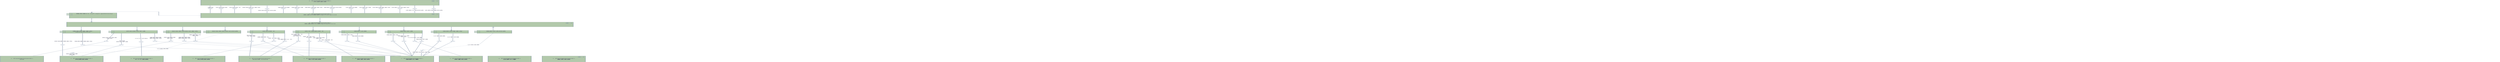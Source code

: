 <mxfile version="26.0.11">
  <diagram id="C5RBs43oDa-KdzZeNtuy" name="Page-1">
    <mxGraphModel dx="2878" dy="644" grid="1" gridSize="10" guides="1" tooltips="1" connect="1" arrows="1" fold="1" page="1" pageScale="1" pageWidth="827" pageHeight="1169" math="0" shadow="0">
      <root>
        <mxCell id="WIyWlLk6GJQsqaUBKTNV-0" />
        <mxCell id="WIyWlLk6GJQsqaUBKTNV-1" parent="WIyWlLk6GJQsqaUBKTNV-0" />
        <mxCell id="wa7pGIvHQZhUAaAG7zMJ-72" style="edgeStyle=orthogonalEdgeStyle;rounded=0;orthogonalLoop=1;jettySize=auto;html=1;entryX=0.5;entryY=0;entryDx=0;entryDy=0;strokeColor=#788AA3;fontColor=#46495D;fillColor=#B2C9AB;" edge="1" parent="WIyWlLk6GJQsqaUBKTNV-1" source="GCHiNnZhiZg94XGVvHNR-0" target="wa7pGIvHQZhUAaAG7zMJ-70">
          <mxGeometry relative="1" as="geometry" />
        </mxCell>
        <mxCell id="wa7pGIvHQZhUAaAG7zMJ-74" style="edgeStyle=orthogonalEdgeStyle;rounded=0;orthogonalLoop=1;jettySize=auto;html=1;entryX=0.5;entryY=0;entryDx=0;entryDy=0;strokeColor=#788AA3;fontColor=#46495D;fillColor=#B2C9AB;" edge="1" parent="WIyWlLk6GJQsqaUBKTNV-1" source="GCHiNnZhiZg94XGVvHNR-0" target="wa7pGIvHQZhUAaAG7zMJ-73">
          <mxGeometry relative="1" as="geometry">
            <Array as="points">
              <mxPoint x="-355" y="360" />
              <mxPoint x="-355" y="295" />
              <mxPoint x="-602" y="295" />
            </Array>
          </mxGeometry>
        </mxCell>
        <mxCell id="GCHiNnZhiZg94XGVvHNR-0" value="«&lt;b&gt;&amp;nbsp;Component&lt;/b&gt;»&lt;br&gt;渠道对接层ugchanprod" style="html=1;dropTarget=0;whiteSpace=wrap;verticalAlign=top;labelBackgroundColor=none;fillColor=#B2C9AB;strokeColor=#788AA3;fontColor=#46495D;" parent="WIyWlLk6GJQsqaUBKTNV-1" vertex="1">
          <mxGeometry x="-200" y="320" width="880" height="80" as="geometry" />
        </mxCell>
        <mxCell id="GCHiNnZhiZg94XGVvHNR-1" value="" style="shape=module;jettyWidth=8;jettyHeight=4;labelBackgroundColor=none;fillColor=#B2C9AB;strokeColor=#788AA3;fontColor=#46495D;" parent="GCHiNnZhiZg94XGVvHNR-0" vertex="1">
          <mxGeometry x="1" width="20" height="20" relative="1" as="geometry">
            <mxPoint x="-27" y="7" as="offset" />
          </mxGeometry>
        </mxCell>
        <mxCell id="wa7pGIvHQZhUAaAG7zMJ-0" value="«&lt;b&gt;&amp;nbsp;Component&lt;/b&gt;»&lt;br&gt;外部渠道" style="html=1;dropTarget=0;whiteSpace=wrap;verticalAlign=top;labelBackgroundColor=none;fillColor=#B2C9AB;strokeColor=#788AA3;fontColor=#46495D;" vertex="1" parent="WIyWlLk6GJQsqaUBKTNV-1">
          <mxGeometry x="-200" y="100" width="880" height="90" as="geometry" />
        </mxCell>
        <mxCell id="wa7pGIvHQZhUAaAG7zMJ-1" value="" style="shape=module;jettyWidth=8;jettyHeight=4;labelBackgroundColor=none;fillColor=#B2C9AB;strokeColor=#788AA3;fontColor=#46495D;" vertex="1" parent="wa7pGIvHQZhUAaAG7zMJ-0">
          <mxGeometry x="1" width="20" height="20" relative="1" as="geometry">
            <mxPoint x="-27" y="7" as="offset" />
          </mxGeometry>
        </mxCell>
        <mxCell id="wa7pGIvHQZhUAaAG7zMJ-2" value="" style="rounded=0;orthogonalLoop=1;jettySize=auto;html=1;endArrow=halfCircle;endFill=0;endSize=6;strokeWidth=1;sketch=0;strokeColor=#788AA3;fontColor=#46495D;fillColor=#B2C9AB;exitX=0.039;exitY=1.033;exitDx=0;exitDy=0;exitPerimeter=0;" edge="1" target="wa7pGIvHQZhUAaAG7zMJ-4" parent="WIyWlLk6GJQsqaUBKTNV-1" source="wa7pGIvHQZhUAaAG7zMJ-0">
          <mxGeometry relative="1" as="geometry">
            <mxPoint x="-230" y="245" as="sourcePoint" />
          </mxGeometry>
        </mxCell>
        <mxCell id="wa7pGIvHQZhUAaAG7zMJ-6" value="撞库" style="edgeLabel;html=1;align=center;verticalAlign=middle;resizable=0;points=[];strokeColor=#788AA3;fontColor=#46495D;fillColor=#B2C9AB;" vertex="1" connectable="0" parent="wa7pGIvHQZhUAaAG7zMJ-2">
          <mxGeometry x="0.211" y="1" relative="1" as="geometry">
            <mxPoint as="offset" />
          </mxGeometry>
        </mxCell>
        <mxCell id="wa7pGIvHQZhUAaAG7zMJ-3" value="" style="rounded=0;orthogonalLoop=1;jettySize=auto;html=1;endArrow=oval;endFill=0;sketch=0;sourcePerimeterSpacing=0;targetPerimeterSpacing=0;endSize=10;strokeColor=#788AA3;fontColor=#46495D;fillColor=#B2C9AB;" edge="1" target="wa7pGIvHQZhUAaAG7zMJ-4" parent="WIyWlLk6GJQsqaUBKTNV-1">
          <mxGeometry relative="1" as="geometry">
            <mxPoint x="-165" y="319" as="sourcePoint" />
          </mxGeometry>
        </mxCell>
        <mxCell id="wa7pGIvHQZhUAaAG7zMJ-4" value="" style="ellipse;whiteSpace=wrap;html=1;align=center;aspect=fixed;fillColor=none;strokeColor=none;resizable=0;perimeter=centerPerimeter;rotatable=0;allowArrows=0;points=[];outlineConnect=1;fontColor=#46495D;" vertex="1" parent="WIyWlLk6GJQsqaUBKTNV-1">
          <mxGeometry x="-170" y="240" width="10" height="10" as="geometry" />
        </mxCell>
        <mxCell id="wa7pGIvHQZhUAaAG7zMJ-7" value="" style="rounded=0;orthogonalLoop=1;jettySize=auto;html=1;endArrow=halfCircle;endFill=0;endSize=6;strokeWidth=1;sketch=0;strokeColor=#788AA3;fontColor=#46495D;fillColor=#B2C9AB;exitX=0.084;exitY=1;exitDx=0;exitDy=0;exitPerimeter=0;" edge="1" parent="WIyWlLk6GJQsqaUBKTNV-1" target="wa7pGIvHQZhUAaAG7zMJ-10">
          <mxGeometry relative="1" as="geometry">
            <mxPoint x="-126" y="190" as="sourcePoint" />
          </mxGeometry>
        </mxCell>
        <mxCell id="wa7pGIvHQZhUAaAG7zMJ-8" value="贷前授信" style="edgeLabel;html=1;align=center;verticalAlign=middle;resizable=0;points=[];strokeColor=#788AA3;fontColor=#46495D;fillColor=#B2C9AB;" vertex="1" connectable="0" parent="wa7pGIvHQZhUAaAG7zMJ-7">
          <mxGeometry x="0.211" y="1" relative="1" as="geometry">
            <mxPoint as="offset" />
          </mxGeometry>
        </mxCell>
        <mxCell id="wa7pGIvHQZhUAaAG7zMJ-9" value="" style="rounded=0;orthogonalLoop=1;jettySize=auto;html=1;endArrow=oval;endFill=0;sketch=0;sourcePerimeterSpacing=0;targetPerimeterSpacing=0;endSize=10;strokeColor=#788AA3;fontColor=#46495D;fillColor=#B2C9AB;exitX=0.086;exitY=0.004;exitDx=0;exitDy=0;exitPerimeter=0;" edge="1" parent="WIyWlLk6GJQsqaUBKTNV-1" target="wa7pGIvHQZhUAaAG7zMJ-10">
          <mxGeometry relative="1" as="geometry">
            <mxPoint x="-125" y="320" as="sourcePoint" />
          </mxGeometry>
        </mxCell>
        <mxCell id="wa7pGIvHQZhUAaAG7zMJ-10" value="" style="ellipse;whiteSpace=wrap;html=1;align=center;aspect=fixed;fillColor=none;strokeColor=none;resizable=0;perimeter=centerPerimeter;rotatable=0;allowArrows=0;points=[];outlineConnect=1;fontColor=#46495D;" vertex="1" parent="WIyWlLk6GJQsqaUBKTNV-1">
          <mxGeometry x="-130" y="240" width="10" height="10" as="geometry" />
        </mxCell>
        <mxCell id="wa7pGIvHQZhUAaAG7zMJ-11" value="" style="rounded=0;orthogonalLoop=1;jettySize=auto;html=1;endArrow=halfCircle;endFill=0;endSize=6;strokeWidth=1;sketch=0;strokeColor=#788AA3;fontColor=#46495D;fillColor=#B2C9AB;exitX=0.084;exitY=1;exitDx=0;exitDy=0;exitPerimeter=0;" edge="1" parent="WIyWlLk6GJQsqaUBKTNV-1" target="wa7pGIvHQZhUAaAG7zMJ-14">
          <mxGeometry relative="1" as="geometry">
            <mxPoint x="-76" y="190" as="sourcePoint" />
          </mxGeometry>
        </mxCell>
        <mxCell id="wa7pGIvHQZhUAaAG7zMJ-12" value="贷前绑卡" style="edgeLabel;html=1;align=center;verticalAlign=middle;resizable=0;points=[];strokeColor=#788AA3;fontColor=#46495D;fillColor=#B2C9AB;" vertex="1" connectable="0" parent="wa7pGIvHQZhUAaAG7zMJ-11">
          <mxGeometry x="0.211" y="1" relative="1" as="geometry">
            <mxPoint as="offset" />
          </mxGeometry>
        </mxCell>
        <mxCell id="wa7pGIvHQZhUAaAG7zMJ-13" value="" style="rounded=0;orthogonalLoop=1;jettySize=auto;html=1;endArrow=oval;endFill=0;sketch=0;sourcePerimeterSpacing=0;targetPerimeterSpacing=0;endSize=10;strokeColor=#788AA3;fontColor=#46495D;fillColor=#B2C9AB;exitX=0.086;exitY=0.004;exitDx=0;exitDy=0;exitPerimeter=0;" edge="1" parent="WIyWlLk6GJQsqaUBKTNV-1" target="wa7pGIvHQZhUAaAG7zMJ-14">
          <mxGeometry relative="1" as="geometry">
            <mxPoint x="-75" y="320" as="sourcePoint" />
          </mxGeometry>
        </mxCell>
        <mxCell id="wa7pGIvHQZhUAaAG7zMJ-14" value="" style="ellipse;whiteSpace=wrap;html=1;align=center;aspect=fixed;fillColor=none;strokeColor=none;resizable=0;perimeter=centerPerimeter;rotatable=0;allowArrows=0;points=[];outlineConnect=1;fontColor=#46495D;" vertex="1" parent="WIyWlLk6GJQsqaUBKTNV-1">
          <mxGeometry x="-80" y="240" width="10" height="10" as="geometry" />
        </mxCell>
        <mxCell id="wa7pGIvHQZhUAaAG7zMJ-15" value="" style="rounded=0;orthogonalLoop=1;jettySize=auto;html=1;endArrow=halfCircle;endFill=0;endSize=6;strokeWidth=1;sketch=0;strokeColor=#788AA3;fontColor=#46495D;fillColor=#B2C9AB;exitX=0.21;exitY=1;exitDx=0;exitDy=0;exitPerimeter=0;" edge="1" parent="WIyWlLk6GJQsqaUBKTNV-1" target="wa7pGIvHQZhUAaAG7zMJ-18" source="wa7pGIvHQZhUAaAG7zMJ-0">
          <mxGeometry relative="1" as="geometry">
            <mxPoint x="-16" y="190" as="sourcePoint" />
          </mxGeometry>
        </mxCell>
        <mxCell id="wa7pGIvHQZhUAaAG7zMJ-16" value="授信结论查询" style="edgeLabel;html=1;align=center;verticalAlign=middle;resizable=0;points=[];strokeColor=#788AA3;fontColor=#46495D;fillColor=#B2C9AB;" vertex="1" connectable="0" parent="wa7pGIvHQZhUAaAG7zMJ-15">
          <mxGeometry x="0.211" y="1" relative="1" as="geometry">
            <mxPoint as="offset" />
          </mxGeometry>
        </mxCell>
        <mxCell id="wa7pGIvHQZhUAaAG7zMJ-17" value="" style="rounded=0;orthogonalLoop=1;jettySize=auto;html=1;endArrow=oval;endFill=0;sketch=0;sourcePerimeterSpacing=0;targetPerimeterSpacing=0;endSize=10;strokeColor=#788AA3;fontColor=#46495D;fillColor=#B2C9AB;exitX=0.086;exitY=0.004;exitDx=0;exitDy=0;exitPerimeter=0;" edge="1" parent="WIyWlLk6GJQsqaUBKTNV-1" target="wa7pGIvHQZhUAaAG7zMJ-18">
          <mxGeometry relative="1" as="geometry">
            <mxPoint x="-15" y="320" as="sourcePoint" />
          </mxGeometry>
        </mxCell>
        <mxCell id="wa7pGIvHQZhUAaAG7zMJ-18" value="" style="ellipse;whiteSpace=wrap;html=1;align=center;aspect=fixed;fillColor=none;strokeColor=none;resizable=0;perimeter=centerPerimeter;rotatable=0;allowArrows=0;points=[];outlineConnect=1;fontColor=#46495D;" vertex="1" parent="WIyWlLk6GJQsqaUBKTNV-1">
          <mxGeometry x="-20" y="240" width="10" height="10" as="geometry" />
        </mxCell>
        <mxCell id="wa7pGIvHQZhUAaAG7zMJ-19" value="" style="rounded=0;orthogonalLoop=1;jettySize=auto;html=1;endArrow=halfCircle;endFill=0;endSize=6;strokeWidth=1;sketch=0;strokeColor=#788AA3;fontColor=#46495D;fillColor=#B2C9AB;exitX=0.278;exitY=0;exitDx=0;exitDy=0;exitPerimeter=0;" edge="1" parent="WIyWlLk6GJQsqaUBKTNV-1" target="wa7pGIvHQZhUAaAG7zMJ-22" source="GCHiNnZhiZg94XGVvHNR-0">
          <mxGeometry relative="1" as="geometry">
            <mxPoint x="45.78" y="320.81" as="sourcePoint" />
          </mxGeometry>
        </mxCell>
        <mxCell id="wa7pGIvHQZhUAaAG7zMJ-20" value="授信结论回调" style="edgeLabel;html=1;align=center;verticalAlign=middle;resizable=0;points=[];strokeColor=#788AA3;fontColor=#46495D;fillColor=#B2C9AB;" vertex="1" connectable="0" parent="wa7pGIvHQZhUAaAG7zMJ-19">
          <mxGeometry x="0.211" y="1" relative="1" as="geometry">
            <mxPoint as="offset" />
          </mxGeometry>
        </mxCell>
        <mxCell id="wa7pGIvHQZhUAaAG7zMJ-21" value="" style="rounded=0;orthogonalLoop=1;jettySize=auto;html=1;endArrow=oval;endFill=0;sketch=0;sourcePerimeterSpacing=0;targetPerimeterSpacing=0;endSize=10;strokeColor=#788AA3;fontColor=#46495D;fillColor=#B2C9AB;" edge="1" parent="WIyWlLk6GJQsqaUBKTNV-1" target="wa7pGIvHQZhUAaAG7zMJ-22">
          <mxGeometry relative="1" as="geometry">
            <mxPoint x="45" y="193" as="sourcePoint" />
          </mxGeometry>
        </mxCell>
        <mxCell id="wa7pGIvHQZhUAaAG7zMJ-22" value="" style="ellipse;whiteSpace=wrap;html=1;align=center;aspect=fixed;fillColor=none;strokeColor=none;resizable=0;perimeter=centerPerimeter;rotatable=0;allowArrows=0;points=[];outlineConnect=1;fontColor=#46495D;" vertex="1" parent="WIyWlLk6GJQsqaUBKTNV-1">
          <mxGeometry x="40" y="240" width="10" height="10" as="geometry" />
        </mxCell>
        <mxCell id="wa7pGIvHQZhUAaAG7zMJ-23" value="" style="rounded=0;orthogonalLoop=1;jettySize=auto;html=1;endArrow=halfCircle;endFill=0;endSize=6;strokeWidth=1;sketch=0;strokeColor=#788AA3;fontColor=#46495D;fillColor=#B2C9AB;exitX=0.346;exitY=1.033;exitDx=0;exitDy=0;exitPerimeter=0;" edge="1" parent="WIyWlLk6GJQsqaUBKTNV-1" target="wa7pGIvHQZhUAaAG7zMJ-26" source="wa7pGIvHQZhUAaAG7zMJ-0">
          <mxGeometry relative="1" as="geometry">
            <mxPoint x="104" y="190" as="sourcePoint" />
          </mxGeometry>
        </mxCell>
        <mxCell id="wa7pGIvHQZhUAaAG7zMJ-24" value="借款试算" style="edgeLabel;html=1;align=center;verticalAlign=middle;resizable=0;points=[];strokeColor=#788AA3;fontColor=#46495D;fillColor=#B2C9AB;" vertex="1" connectable="0" parent="wa7pGIvHQZhUAaAG7zMJ-23">
          <mxGeometry x="0.211" y="1" relative="1" as="geometry">
            <mxPoint as="offset" />
          </mxGeometry>
        </mxCell>
        <mxCell id="wa7pGIvHQZhUAaAG7zMJ-25" value="" style="rounded=0;orthogonalLoop=1;jettySize=auto;html=1;endArrow=oval;endFill=0;sketch=0;sourcePerimeterSpacing=0;targetPerimeterSpacing=0;endSize=10;strokeColor=#788AA3;fontColor=#46495D;fillColor=#B2C9AB;exitX=0.086;exitY=0.004;exitDx=0;exitDy=0;exitPerimeter=0;" edge="1" parent="WIyWlLk6GJQsqaUBKTNV-1" target="wa7pGIvHQZhUAaAG7zMJ-26">
          <mxGeometry relative="1" as="geometry">
            <mxPoint x="105" y="320" as="sourcePoint" />
          </mxGeometry>
        </mxCell>
        <mxCell id="wa7pGIvHQZhUAaAG7zMJ-26" value="" style="ellipse;whiteSpace=wrap;html=1;align=center;aspect=fixed;fillColor=none;strokeColor=none;resizable=0;perimeter=centerPerimeter;rotatable=0;allowArrows=0;points=[];outlineConnect=1;fontColor=#46495D;" vertex="1" parent="WIyWlLk6GJQsqaUBKTNV-1">
          <mxGeometry x="100" y="240" width="10" height="10" as="geometry" />
        </mxCell>
        <mxCell id="wa7pGIvHQZhUAaAG7zMJ-27" value="" style="rounded=0;orthogonalLoop=1;jettySize=auto;html=1;endArrow=halfCircle;endFill=0;endSize=6;strokeWidth=1;sketch=0;strokeColor=#788AA3;fontColor=#46495D;fillColor=#B2C9AB;exitX=0.622;exitY=1.004;exitDx=0;exitDy=0;exitPerimeter=0;" edge="1" parent="WIyWlLk6GJQsqaUBKTNV-1" target="wa7pGIvHQZhUAaAG7zMJ-30">
          <mxGeometry relative="1" as="geometry">
            <mxPoint x="155" y="190" as="sourcePoint" />
          </mxGeometry>
        </mxCell>
        <mxCell id="wa7pGIvHQZhUAaAG7zMJ-28" value="借款申请" style="edgeLabel;html=1;align=center;verticalAlign=middle;resizable=0;points=[];strokeColor=#788AA3;fontColor=#46495D;fillColor=#B2C9AB;" vertex="1" connectable="0" parent="wa7pGIvHQZhUAaAG7zMJ-27">
          <mxGeometry x="0.211" y="1" relative="1" as="geometry">
            <mxPoint as="offset" />
          </mxGeometry>
        </mxCell>
        <mxCell id="wa7pGIvHQZhUAaAG7zMJ-29" value="" style="rounded=0;orthogonalLoop=1;jettySize=auto;html=1;endArrow=oval;endFill=0;sketch=0;sourcePerimeterSpacing=0;targetPerimeterSpacing=0;endSize=10;strokeColor=#788AA3;fontColor=#46495D;fillColor=#B2C9AB;exitX=0.086;exitY=0.004;exitDx=0;exitDy=0;exitPerimeter=0;" edge="1" parent="WIyWlLk6GJQsqaUBKTNV-1" target="wa7pGIvHQZhUAaAG7zMJ-30">
          <mxGeometry relative="1" as="geometry">
            <mxPoint x="155" y="320" as="sourcePoint" />
          </mxGeometry>
        </mxCell>
        <mxCell id="wa7pGIvHQZhUAaAG7zMJ-30" value="" style="ellipse;whiteSpace=wrap;html=1;align=center;aspect=fixed;fillColor=none;strokeColor=none;resizable=0;perimeter=centerPerimeter;rotatable=0;allowArrows=0;points=[];outlineConnect=1;fontColor=#46495D;" vertex="1" parent="WIyWlLk6GJQsqaUBKTNV-1">
          <mxGeometry x="150" y="240" width="10" height="10" as="geometry" />
        </mxCell>
        <mxCell id="wa7pGIvHQZhUAaAG7zMJ-31" value="" style="rounded=0;orthogonalLoop=1;jettySize=auto;html=1;endArrow=halfCircle;endFill=0;endSize=6;strokeWidth=1;sketch=0;strokeColor=#788AA3;fontColor=#46495D;fillColor=#B2C9AB;exitX=0.622;exitY=1.004;exitDx=0;exitDy=0;exitPerimeter=0;" edge="1" parent="WIyWlLk6GJQsqaUBKTNV-1" target="wa7pGIvHQZhUAaAG7zMJ-34">
          <mxGeometry relative="1" as="geometry">
            <mxPoint x="215" y="190" as="sourcePoint" />
          </mxGeometry>
        </mxCell>
        <mxCell id="wa7pGIvHQZhUAaAG7zMJ-32" value="借款进度查询" style="edgeLabel;html=1;align=center;verticalAlign=middle;resizable=0;points=[];strokeColor=#788AA3;fontColor=#46495D;fillColor=#B2C9AB;" vertex="1" connectable="0" parent="wa7pGIvHQZhUAaAG7zMJ-31">
          <mxGeometry x="0.211" y="1" relative="1" as="geometry">
            <mxPoint as="offset" />
          </mxGeometry>
        </mxCell>
        <mxCell id="wa7pGIvHQZhUAaAG7zMJ-33" value="" style="rounded=0;orthogonalLoop=1;jettySize=auto;html=1;endArrow=oval;endFill=0;sketch=0;sourcePerimeterSpacing=0;targetPerimeterSpacing=0;endSize=10;strokeColor=#788AA3;fontColor=#46495D;fillColor=#B2C9AB;exitX=0.086;exitY=0.004;exitDx=0;exitDy=0;exitPerimeter=0;" edge="1" parent="WIyWlLk6GJQsqaUBKTNV-1" target="wa7pGIvHQZhUAaAG7zMJ-34">
          <mxGeometry relative="1" as="geometry">
            <mxPoint x="215" y="320" as="sourcePoint" />
          </mxGeometry>
        </mxCell>
        <mxCell id="wa7pGIvHQZhUAaAG7zMJ-34" value="" style="ellipse;whiteSpace=wrap;html=1;align=center;aspect=fixed;fillColor=none;strokeColor=none;resizable=0;perimeter=centerPerimeter;rotatable=0;allowArrows=0;points=[];outlineConnect=1;fontColor=#46495D;" vertex="1" parent="WIyWlLk6GJQsqaUBKTNV-1">
          <mxGeometry x="210" y="240" width="10" height="10" as="geometry" />
        </mxCell>
        <mxCell id="wa7pGIvHQZhUAaAG7zMJ-35" value="" style="rounded=0;orthogonalLoop=1;jettySize=auto;html=1;endArrow=halfCircle;endFill=0;endSize=6;strokeWidth=1;sketch=0;strokeColor=#788AA3;fontColor=#46495D;fillColor=#B2C9AB;exitX=0.622;exitY=1.004;exitDx=0;exitDy=0;exitPerimeter=0;" edge="1" parent="WIyWlLk6GJQsqaUBKTNV-1" target="wa7pGIvHQZhUAaAG7zMJ-38">
          <mxGeometry relative="1" as="geometry">
            <mxPoint x="285" y="190" as="sourcePoint" />
          </mxGeometry>
        </mxCell>
        <mxCell id="wa7pGIvHQZhUAaAG7zMJ-36" value="借款状态回调" style="edgeLabel;html=1;align=center;verticalAlign=middle;resizable=0;points=[];strokeColor=#788AA3;fontColor=#46495D;fillColor=#B2C9AB;" vertex="1" connectable="0" parent="wa7pGIvHQZhUAaAG7zMJ-35">
          <mxGeometry x="0.211" y="1" relative="1" as="geometry">
            <mxPoint as="offset" />
          </mxGeometry>
        </mxCell>
        <mxCell id="wa7pGIvHQZhUAaAG7zMJ-37" value="" style="rounded=0;orthogonalLoop=1;jettySize=auto;html=1;endArrow=oval;endFill=0;sketch=0;sourcePerimeterSpacing=0;targetPerimeterSpacing=0;endSize=10;strokeColor=#788AA3;fontColor=#46495D;fillColor=#B2C9AB;exitX=0.086;exitY=0.004;exitDx=0;exitDy=0;exitPerimeter=0;" edge="1" parent="WIyWlLk6GJQsqaUBKTNV-1" target="wa7pGIvHQZhUAaAG7zMJ-38">
          <mxGeometry relative="1" as="geometry">
            <mxPoint x="285" y="320" as="sourcePoint" />
          </mxGeometry>
        </mxCell>
        <mxCell id="wa7pGIvHQZhUAaAG7zMJ-38" value="" style="ellipse;whiteSpace=wrap;html=1;align=center;aspect=fixed;fillColor=none;strokeColor=none;resizable=0;perimeter=centerPerimeter;rotatable=0;allowArrows=0;points=[];outlineConnect=1;fontColor=#46495D;" vertex="1" parent="WIyWlLk6GJQsqaUBKTNV-1">
          <mxGeometry x="280" y="240" width="10" height="10" as="geometry" />
        </mxCell>
        <mxCell id="wa7pGIvHQZhUAaAG7zMJ-39" value="" style="rounded=0;orthogonalLoop=1;jettySize=auto;html=1;endArrow=halfCircle;endFill=0;endSize=6;strokeWidth=1;sketch=0;strokeColor=#788AA3;fontColor=#46495D;fillColor=#B2C9AB;exitX=0.622;exitY=1.004;exitDx=0;exitDy=0;exitPerimeter=0;" edge="1" parent="WIyWlLk6GJQsqaUBKTNV-1" target="wa7pGIvHQZhUAaAG7zMJ-42">
          <mxGeometry relative="1" as="geometry">
            <mxPoint x="355" y="190" as="sourcePoint" />
          </mxGeometry>
        </mxCell>
        <mxCell id="wa7pGIvHQZhUAaAG7zMJ-40" value="还款试算" style="edgeLabel;html=1;align=center;verticalAlign=middle;resizable=0;points=[];strokeColor=#788AA3;fontColor=#46495D;fillColor=#B2C9AB;" vertex="1" connectable="0" parent="wa7pGIvHQZhUAaAG7zMJ-39">
          <mxGeometry x="0.211" y="1" relative="1" as="geometry">
            <mxPoint as="offset" />
          </mxGeometry>
        </mxCell>
        <mxCell id="wa7pGIvHQZhUAaAG7zMJ-41" value="" style="rounded=0;orthogonalLoop=1;jettySize=auto;html=1;endArrow=oval;endFill=0;sketch=0;sourcePerimeterSpacing=0;targetPerimeterSpacing=0;endSize=10;strokeColor=#788AA3;fontColor=#46495D;fillColor=#B2C9AB;exitX=0.086;exitY=0.004;exitDx=0;exitDy=0;exitPerimeter=0;" edge="1" parent="WIyWlLk6GJQsqaUBKTNV-1" target="wa7pGIvHQZhUAaAG7zMJ-42">
          <mxGeometry relative="1" as="geometry">
            <mxPoint x="355" y="320" as="sourcePoint" />
          </mxGeometry>
        </mxCell>
        <mxCell id="wa7pGIvHQZhUAaAG7zMJ-42" value="" style="ellipse;whiteSpace=wrap;html=1;align=center;aspect=fixed;fillColor=none;strokeColor=none;resizable=0;perimeter=centerPerimeter;rotatable=0;allowArrows=0;points=[];outlineConnect=1;fontColor=#46495D;" vertex="1" parent="WIyWlLk6GJQsqaUBKTNV-1">
          <mxGeometry x="350" y="240" width="10" height="10" as="geometry" />
        </mxCell>
        <mxCell id="wa7pGIvHQZhUAaAG7zMJ-43" value="" style="rounded=0;orthogonalLoop=1;jettySize=auto;html=1;endArrow=halfCircle;endFill=0;endSize=6;strokeWidth=1;sketch=0;strokeColor=#788AA3;fontColor=#46495D;fillColor=#B2C9AB;exitX=0.622;exitY=1.004;exitDx=0;exitDy=0;exitPerimeter=0;" edge="1" parent="WIyWlLk6GJQsqaUBKTNV-1" target="wa7pGIvHQZhUAaAG7zMJ-46">
          <mxGeometry relative="1" as="geometry">
            <mxPoint x="405" y="190" as="sourcePoint" />
          </mxGeometry>
        </mxCell>
        <mxCell id="wa7pGIvHQZhUAaAG7zMJ-44" value="还款申请" style="edgeLabel;html=1;align=center;verticalAlign=middle;resizable=0;points=[];strokeColor=#788AA3;fontColor=#46495D;fillColor=#B2C9AB;" vertex="1" connectable="0" parent="wa7pGIvHQZhUAaAG7zMJ-43">
          <mxGeometry x="0.211" y="1" relative="1" as="geometry">
            <mxPoint as="offset" />
          </mxGeometry>
        </mxCell>
        <mxCell id="wa7pGIvHQZhUAaAG7zMJ-45" value="" style="rounded=0;orthogonalLoop=1;jettySize=auto;html=1;endArrow=oval;endFill=0;sketch=0;sourcePerimeterSpacing=0;targetPerimeterSpacing=0;endSize=10;strokeColor=#788AA3;fontColor=#46495D;fillColor=#B2C9AB;exitX=0.086;exitY=0.004;exitDx=0;exitDy=0;exitPerimeter=0;" edge="1" parent="WIyWlLk6GJQsqaUBKTNV-1" target="wa7pGIvHQZhUAaAG7zMJ-46">
          <mxGeometry relative="1" as="geometry">
            <mxPoint x="405" y="320" as="sourcePoint" />
          </mxGeometry>
        </mxCell>
        <mxCell id="wa7pGIvHQZhUAaAG7zMJ-46" value="" style="ellipse;whiteSpace=wrap;html=1;align=center;aspect=fixed;fillColor=none;strokeColor=none;resizable=0;perimeter=centerPerimeter;rotatable=0;allowArrows=0;points=[];outlineConnect=1;fontColor=#46495D;" vertex="1" parent="WIyWlLk6GJQsqaUBKTNV-1">
          <mxGeometry x="400" y="240" width="10" height="10" as="geometry" />
        </mxCell>
        <mxCell id="wa7pGIvHQZhUAaAG7zMJ-47" value="" style="rounded=0;orthogonalLoop=1;jettySize=auto;html=1;endArrow=halfCircle;endFill=0;endSize=6;strokeWidth=1;sketch=0;strokeColor=#788AA3;fontColor=#46495D;fillColor=#B2C9AB;exitX=0.622;exitY=1.004;exitDx=0;exitDy=0;exitPerimeter=0;" edge="1" parent="WIyWlLk6GJQsqaUBKTNV-1" target="wa7pGIvHQZhUAaAG7zMJ-50">
          <mxGeometry relative="1" as="geometry">
            <mxPoint x="465" y="190" as="sourcePoint" />
          </mxGeometry>
        </mxCell>
        <mxCell id="wa7pGIvHQZhUAaAG7zMJ-48" value="还款结果查询" style="edgeLabel;html=1;align=center;verticalAlign=middle;resizable=0;points=[];strokeColor=#788AA3;fontColor=#46495D;fillColor=#B2C9AB;" vertex="1" connectable="0" parent="wa7pGIvHQZhUAaAG7zMJ-47">
          <mxGeometry x="0.211" y="1" relative="1" as="geometry">
            <mxPoint as="offset" />
          </mxGeometry>
        </mxCell>
        <mxCell id="wa7pGIvHQZhUAaAG7zMJ-49" value="" style="rounded=0;orthogonalLoop=1;jettySize=auto;html=1;endArrow=oval;endFill=0;sketch=0;sourcePerimeterSpacing=0;targetPerimeterSpacing=0;endSize=10;strokeColor=#788AA3;fontColor=#46495D;fillColor=#B2C9AB;exitX=0.086;exitY=0.004;exitDx=0;exitDy=0;exitPerimeter=0;" edge="1" parent="WIyWlLk6GJQsqaUBKTNV-1" target="wa7pGIvHQZhUAaAG7zMJ-50">
          <mxGeometry relative="1" as="geometry">
            <mxPoint x="465" y="320" as="sourcePoint" />
          </mxGeometry>
        </mxCell>
        <mxCell id="wa7pGIvHQZhUAaAG7zMJ-50" value="" style="ellipse;whiteSpace=wrap;html=1;align=center;aspect=fixed;fillColor=none;strokeColor=none;resizable=0;perimeter=centerPerimeter;rotatable=0;allowArrows=0;points=[];outlineConnect=1;fontColor=#46495D;" vertex="1" parent="WIyWlLk6GJQsqaUBKTNV-1">
          <mxGeometry x="460" y="240" width="10" height="10" as="geometry" />
        </mxCell>
        <mxCell id="wa7pGIvHQZhUAaAG7zMJ-51" value="" style="rounded=0;orthogonalLoop=1;jettySize=auto;html=1;endArrow=halfCircle;endFill=0;endSize=6;strokeWidth=1;sketch=0;strokeColor=#788AA3;fontColor=#46495D;fillColor=#B2C9AB;exitX=0.622;exitY=1.004;exitDx=0;exitDy=0;exitPerimeter=0;" edge="1" parent="WIyWlLk6GJQsqaUBKTNV-1" target="wa7pGIvHQZhUAaAG7zMJ-54">
          <mxGeometry relative="1" as="geometry">
            <mxPoint x="535" y="190" as="sourcePoint" />
          </mxGeometry>
        </mxCell>
        <mxCell id="wa7pGIvHQZhUAaAG7zMJ-52" value="还款计划查询" style="edgeLabel;html=1;align=center;verticalAlign=middle;resizable=0;points=[];strokeColor=#788AA3;fontColor=#46495D;fillColor=#B2C9AB;" vertex="1" connectable="0" parent="wa7pGIvHQZhUAaAG7zMJ-51">
          <mxGeometry x="0.211" y="1" relative="1" as="geometry">
            <mxPoint as="offset" />
          </mxGeometry>
        </mxCell>
        <mxCell id="wa7pGIvHQZhUAaAG7zMJ-53" value="" style="rounded=0;orthogonalLoop=1;jettySize=auto;html=1;endArrow=oval;endFill=0;sketch=0;sourcePerimeterSpacing=0;targetPerimeterSpacing=0;endSize=10;strokeColor=#788AA3;fontColor=#46495D;fillColor=#B2C9AB;exitX=0.086;exitY=0.004;exitDx=0;exitDy=0;exitPerimeter=0;" edge="1" parent="WIyWlLk6GJQsqaUBKTNV-1" target="wa7pGIvHQZhUAaAG7zMJ-54">
          <mxGeometry relative="1" as="geometry">
            <mxPoint x="535" y="320" as="sourcePoint" />
          </mxGeometry>
        </mxCell>
        <mxCell id="wa7pGIvHQZhUAaAG7zMJ-54" value="" style="ellipse;whiteSpace=wrap;html=1;align=center;aspect=fixed;fillColor=none;strokeColor=none;resizable=0;perimeter=centerPerimeter;rotatable=0;allowArrows=0;points=[];outlineConnect=1;fontColor=#46495D;" vertex="1" parent="WIyWlLk6GJQsqaUBKTNV-1">
          <mxGeometry x="530" y="240" width="10" height="10" as="geometry" />
        </mxCell>
        <mxCell id="wa7pGIvHQZhUAaAG7zMJ-63" value="" style="rounded=0;orthogonalLoop=1;jettySize=auto;html=1;endArrow=halfCircle;endFill=0;endSize=6;strokeWidth=1;sketch=0;strokeColor=#788AA3;fontColor=#46495D;fillColor=#B2C9AB;exitX=0.318;exitY=-0.005;exitDx=0;exitDy=0;exitPerimeter=0;" edge="1" parent="WIyWlLk6GJQsqaUBKTNV-1">
          <mxGeometry relative="1" as="geometry">
            <mxPoint x="590" y="317" as="sourcePoint" />
            <mxPoint x="590.0" y="242" as="targetPoint" />
          </mxGeometry>
        </mxCell>
        <mxCell id="wa7pGIvHQZhUAaAG7zMJ-64" value="还款计划回调" style="edgeLabel;html=1;align=center;verticalAlign=middle;resizable=0;points=[];strokeColor=#788AA3;fontColor=#46495D;fillColor=#B2C9AB;" vertex="1" connectable="0" parent="wa7pGIvHQZhUAaAG7zMJ-63">
          <mxGeometry x="0.211" y="1" relative="1" as="geometry">
            <mxPoint as="offset" />
          </mxGeometry>
        </mxCell>
        <mxCell id="wa7pGIvHQZhUAaAG7zMJ-65" value="" style="rounded=0;orthogonalLoop=1;jettySize=auto;html=1;endArrow=oval;endFill=0;sketch=0;sourcePerimeterSpacing=0;targetPerimeterSpacing=0;endSize=10;strokeColor=#788AA3;fontColor=#46495D;fillColor=#B2C9AB;exitX=0.295;exitY=1.033;exitDx=0;exitDy=0;exitPerimeter=0;" edge="1" parent="WIyWlLk6GJQsqaUBKTNV-1">
          <mxGeometry relative="1" as="geometry">
            <mxPoint x="590" y="190" as="sourcePoint" />
            <mxPoint x="590.0" y="242" as="targetPoint" />
          </mxGeometry>
        </mxCell>
        <mxCell id="wa7pGIvHQZhUAaAG7zMJ-66" value="" style="ellipse;whiteSpace=wrap;html=1;align=center;aspect=fixed;fillColor=none;strokeColor=none;resizable=0;perimeter=centerPerimeter;rotatable=0;allowArrows=0;points=[];outlineConnect=1;fontColor=#46495D;" vertex="1" parent="WIyWlLk6GJQsqaUBKTNV-1">
          <mxGeometry x="60" y="260" width="10" height="10" as="geometry" />
        </mxCell>
        <mxCell id="wa7pGIvHQZhUAaAG7zMJ-67" value="" style="rounded=0;orthogonalLoop=1;jettySize=auto;html=1;endArrow=halfCircle;endFill=0;endSize=6;strokeWidth=1;sketch=0;strokeColor=#788AA3;fontColor=#46495D;fillColor=#B2C9AB;exitX=0.318;exitY=-0.005;exitDx=0;exitDy=0;exitPerimeter=0;" edge="1" parent="WIyWlLk6GJQsqaUBKTNV-1">
          <mxGeometry relative="1" as="geometry">
            <mxPoint x="660" y="317" as="sourcePoint" />
            <mxPoint x="660.0" y="242" as="targetPoint" />
          </mxGeometry>
        </mxCell>
        <mxCell id="wa7pGIvHQZhUAaAG7zMJ-68" value="还款结果回调" style="edgeLabel;html=1;align=center;verticalAlign=middle;resizable=0;points=[];strokeColor=#788AA3;fontColor=#46495D;fillColor=#B2C9AB;" vertex="1" connectable="0" parent="wa7pGIvHQZhUAaAG7zMJ-67">
          <mxGeometry x="0.211" y="1" relative="1" as="geometry">
            <mxPoint as="offset" />
          </mxGeometry>
        </mxCell>
        <mxCell id="wa7pGIvHQZhUAaAG7zMJ-69" value="" style="rounded=0;orthogonalLoop=1;jettySize=auto;html=1;endArrow=oval;endFill=0;sketch=0;sourcePerimeterSpacing=0;targetPerimeterSpacing=0;endSize=10;strokeColor=#788AA3;fontColor=#46495D;fillColor=#B2C9AB;exitX=0.295;exitY=1.033;exitDx=0;exitDy=0;exitPerimeter=0;" edge="1" parent="WIyWlLk6GJQsqaUBKTNV-1">
          <mxGeometry relative="1" as="geometry">
            <mxPoint x="660" y="190" as="sourcePoint" />
            <mxPoint x="660.0" y="242" as="targetPoint" />
          </mxGeometry>
        </mxCell>
        <mxCell id="wa7pGIvHQZhUAaAG7zMJ-70" value="«&lt;b&gt;&amp;nbsp;Component&lt;/b&gt;»&lt;br&gt;渠道核心层apiopfcore" style="html=1;dropTarget=0;whiteSpace=wrap;verticalAlign=top;labelBackgroundColor=none;fillColor=#B2C9AB;strokeColor=#788AA3;fontColor=#46495D;" vertex="1" parent="WIyWlLk6GJQsqaUBKTNV-1">
          <mxGeometry x="-695" y="470" width="1870" height="80" as="geometry" />
        </mxCell>
        <mxCell id="wa7pGIvHQZhUAaAG7zMJ-71" value="" style="shape=module;jettyWidth=8;jettyHeight=4;labelBackgroundColor=none;fillColor=#B2C9AB;strokeColor=#788AA3;fontColor=#46495D;" vertex="1" parent="wa7pGIvHQZhUAaAG7zMJ-70">
          <mxGeometry x="1" width="20" height="20" relative="1" as="geometry">
            <mxPoint x="-27" y="7" as="offset" />
          </mxGeometry>
        </mxCell>
        <mxCell id="wa7pGIvHQZhUAaAG7zMJ-73" value="撞库接口-xyf-api-gateway" style="shape=module;align=left;spacingLeft=20;align=center;verticalAlign=top;whiteSpace=wrap;html=1;strokeColor=#788AA3;fontColor=#46495D;fillColor=#B2C9AB;" vertex="1" parent="WIyWlLk6GJQsqaUBKTNV-1">
          <mxGeometry x="-695" y="315" width="185" height="90" as="geometry" />
        </mxCell>
        <mxCell id="wa7pGIvHQZhUAaAG7zMJ-75" style="edgeStyle=orthogonalEdgeStyle;rounded=0;orthogonalLoop=1;jettySize=auto;html=1;entryX=0.049;entryY=0.022;entryDx=0;entryDy=0;entryPerimeter=0;strokeColor=#788AA3;fontColor=#46495D;fillColor=#B2C9AB;" edge="1" parent="WIyWlLk6GJQsqaUBKTNV-1" source="wa7pGIvHQZhUAaAG7zMJ-73" target="wa7pGIvHQZhUAaAG7zMJ-70">
          <mxGeometry relative="1" as="geometry" />
        </mxCell>
        <mxCell id="wa7pGIvHQZhUAaAG7zMJ-76" value="撞库信息查询-apiopfcore" style="shape=module;align=left;spacingLeft=20;align=center;verticalAlign=top;whiteSpace=wrap;html=1;strokeColor=#788AA3;fontColor=#46495D;fillColor=#B2C9AB;" vertex="1" parent="WIyWlLk6GJQsqaUBKTNV-1">
          <mxGeometry x="-720" y="610" width="150" height="50" as="geometry" />
        </mxCell>
        <mxCell id="wa7pGIvHQZhUAaAG7zMJ-81" value="«&lt;b&gt;&amp;nbsp;Component&lt;/b&gt;»&lt;br&gt;&lt;b&gt;风控系统&lt;/b&gt;" style="html=1;dropTarget=0;whiteSpace=wrap;strokeColor=#788AA3;fontColor=#46495D;fillColor=#B2C9AB;" vertex="1" parent="WIyWlLk6GJQsqaUBKTNV-1">
          <mxGeometry x="-720" y="1040" width="160" height="100" as="geometry" />
        </mxCell>
        <mxCell id="wa7pGIvHQZhUAaAG7zMJ-82" value="" style="shape=module;jettyWidth=8;jettyHeight=4;strokeColor=#788AA3;fontColor=#46495D;fillColor=#B2C9AB;" vertex="1" parent="wa7pGIvHQZhUAaAG7zMJ-81">
          <mxGeometry x="201" width="20" height="20" relative="1" as="geometry">
            <mxPoint x="-27" y="7" as="offset" />
          </mxGeometry>
        </mxCell>
        <mxCell id="wa7pGIvHQZhUAaAG7zMJ-83" value="«&lt;b&gt;&amp;nbsp;Component&lt;/b&gt;»&lt;br&gt;&lt;b&gt;借款引擎&lt;/b&gt;" style="html=1;dropTarget=0;whiteSpace=wrap;strokeColor=#788AA3;fontColor=#46495D;fillColor=#B2C9AB;" vertex="1" parent="WIyWlLk6GJQsqaUBKTNV-1">
          <mxGeometry x="500" y="1040" width="160" height="100" as="geometry" />
        </mxCell>
        <mxCell id="wa7pGIvHQZhUAaAG7zMJ-84" value="" style="shape=module;jettyWidth=8;jettyHeight=4;strokeColor=#788AA3;fontColor=#46495D;fillColor=#B2C9AB;" vertex="1" parent="wa7pGIvHQZhUAaAG7zMJ-83">
          <mxGeometry x="200" width="20" height="20" relative="1" as="geometry">
            <mxPoint x="-27" y="7" as="offset" />
          </mxGeometry>
        </mxCell>
        <mxCell id="wa7pGIvHQZhUAaAG7zMJ-85" value="«&lt;b&gt;&amp;nbsp;Component&lt;/b&gt;»&lt;br&gt;&lt;b&gt;还款引擎&lt;/b&gt;" style="html=1;dropTarget=0;whiteSpace=wrap;strokeColor=#788AA3;fontColor=#46495D;fillColor=#B2C9AB;" vertex="1" parent="WIyWlLk6GJQsqaUBKTNV-1">
          <mxGeometry x="860" y="1040" width="160" height="100" as="geometry" />
        </mxCell>
        <mxCell id="wa7pGIvHQZhUAaAG7zMJ-86" value="" style="shape=module;jettyWidth=8;jettyHeight=4;strokeColor=#788AA3;fontColor=#46495D;fillColor=#B2C9AB;" vertex="1" parent="wa7pGIvHQZhUAaAG7zMJ-85">
          <mxGeometry x="177" width="20" height="20" relative="1" as="geometry">
            <mxPoint x="-27" y="7" as="offset" />
          </mxGeometry>
        </mxCell>
        <mxCell id="wa7pGIvHQZhUAaAG7zMJ-87" value="«&lt;b&gt;&amp;nbsp;Component&lt;/b&gt;»&lt;br&gt;&lt;b&gt;bank-core&lt;/b&gt;" style="html=1;dropTarget=0;whiteSpace=wrap;strokeColor=#788AA3;fontColor=#46495D;fillColor=#B2C9AB;" vertex="1" parent="WIyWlLk6GJQsqaUBKTNV-1">
          <mxGeometry x="-60" y="1040" width="160" height="100" as="geometry" />
        </mxCell>
        <mxCell id="wa7pGIvHQZhUAaAG7zMJ-88" value="" style="shape=module;jettyWidth=8;jettyHeight=4;strokeColor=#788AA3;fontColor=#46495D;fillColor=#B2C9AB;" vertex="1" parent="wa7pGIvHQZhUAaAG7zMJ-87">
          <mxGeometry x="257" width="20" height="20" relative="1" as="geometry">
            <mxPoint x="-27" y="7" as="offset" />
          </mxGeometry>
        </mxCell>
        <mxCell id="wa7pGIvHQZhUAaAG7zMJ-89" value="«&lt;b&gt;&amp;nbsp;Component&lt;/b&gt;»&lt;br&gt;&lt;b&gt;支付系统&lt;/b&gt;" style="html=1;dropTarget=0;whiteSpace=wrap;strokeColor=#788AA3;fontColor=#46495D;fillColor=#B2C9AB;" vertex="1" parent="WIyWlLk6GJQsqaUBKTNV-1">
          <mxGeometry x="140" y="1040" width="160" height="100" as="geometry" />
        </mxCell>
        <mxCell id="wa7pGIvHQZhUAaAG7zMJ-90" value="" style="shape=module;jettyWidth=8;jettyHeight=4;strokeColor=#788AA3;fontColor=#46495D;fillColor=#B2C9AB;" vertex="1" parent="wa7pGIvHQZhUAaAG7zMJ-89">
          <mxGeometry x="248" width="20" height="20" relative="1" as="geometry">
            <mxPoint x="-27" y="7" as="offset" />
          </mxGeometry>
        </mxCell>
        <mxCell id="wa7pGIvHQZhUAaAG7zMJ-95" value="«&lt;b&gt;&amp;nbsp;Component&lt;/b&gt;»&lt;br&gt;&lt;b&gt;账务系统&lt;/b&gt;" style="html=1;dropTarget=0;whiteSpace=wrap;strokeColor=#788AA3;fontColor=#46495D;fillColor=#B2C9AB;" vertex="1" parent="WIyWlLk6GJQsqaUBKTNV-1">
          <mxGeometry x="1060" y="1040" width="160" height="100" as="geometry" />
        </mxCell>
        <mxCell id="wa7pGIvHQZhUAaAG7zMJ-96" value="" style="shape=module;jettyWidth=8;jettyHeight=4;strokeColor=#788AA3;fontColor=#46495D;fillColor=#B2C9AB;" vertex="1" parent="wa7pGIvHQZhUAaAG7zMJ-95">
          <mxGeometry x="1" width="20" height="20" relative="1" as="geometry">
            <mxPoint x="-27" y="7" as="offset" />
          </mxGeometry>
        </mxCell>
        <mxCell id="wa7pGIvHQZhUAaAG7zMJ-97" value="«&lt;b&gt;&amp;nbsp;Component&lt;/b&gt;»&lt;br&gt;&lt;b&gt;KYC系统&lt;/b&gt;" style="html=1;dropTarget=0;whiteSpace=wrap;strokeColor=#788AA3;fontColor=#46495D;fillColor=#B2C9AB;" vertex="1" parent="WIyWlLk6GJQsqaUBKTNV-1">
          <mxGeometry x="-498" y="1040" width="160" height="100" as="geometry" />
        </mxCell>
        <mxCell id="wa7pGIvHQZhUAaAG7zMJ-98" value="" style="shape=module;jettyWidth=8;jettyHeight=4;strokeColor=#788AA3;fontColor=#46495D;fillColor=#B2C9AB;" vertex="1" parent="wa7pGIvHQZhUAaAG7zMJ-97">
          <mxGeometry x="235" width="20" height="20" relative="1" as="geometry">
            <mxPoint x="-27" y="7" as="offset" />
          </mxGeometry>
        </mxCell>
        <mxCell id="wa7pGIvHQZhUAaAG7zMJ-99" value="" style="rounded=0;orthogonalLoop=1;jettySize=auto;html=1;endArrow=halfCircle;endFill=0;endSize=6;strokeWidth=1;sketch=0;strokeColor=#788AA3;fontColor=#46495D;fillColor=#B2C9AB;exitX=0;exitY=1;exitDx=10;exitDy=0;exitPerimeter=0;" edge="1" target="wa7pGIvHQZhUAaAG7zMJ-101" parent="WIyWlLk6GJQsqaUBKTNV-1" source="wa7pGIvHQZhUAaAG7zMJ-76">
          <mxGeometry relative="1" as="geometry">
            <mxPoint x="-675" y="855" as="sourcePoint" />
          </mxGeometry>
        </mxCell>
        <mxCell id="wa7pGIvHQZhUAaAG7zMJ-102" value="授信数据查询" style="edgeLabel;html=1;align=center;verticalAlign=middle;resizable=0;points=[];strokeColor=#788AA3;fontColor=#46495D;fillColor=#B2C9AB;" vertex="1" connectable="0" parent="wa7pGIvHQZhUAaAG7zMJ-99">
          <mxGeometry x="0.347" y="2" relative="1" as="geometry">
            <mxPoint as="offset" />
          </mxGeometry>
        </mxCell>
        <mxCell id="wa7pGIvHQZhUAaAG7zMJ-100" value="" style="rounded=0;orthogonalLoop=1;jettySize=auto;html=1;endArrow=oval;endFill=0;sketch=0;sourcePerimeterSpacing=0;targetPerimeterSpacing=0;endSize=10;strokeColor=#788AA3;fontColor=#46495D;fillColor=#B2C9AB;" edge="1" target="wa7pGIvHQZhUAaAG7zMJ-101" parent="WIyWlLk6GJQsqaUBKTNV-1">
          <mxGeometry relative="1" as="geometry">
            <mxPoint x="-710" y="1036" as="sourcePoint" />
          </mxGeometry>
        </mxCell>
        <mxCell id="wa7pGIvHQZhUAaAG7zMJ-101" value="" style="ellipse;whiteSpace=wrap;html=1;align=center;aspect=fixed;fillColor=none;strokeColor=none;resizable=0;perimeter=centerPerimeter;rotatable=0;allowArrows=0;points=[];outlineConnect=1;fontColor=#46495D;" vertex="1" parent="WIyWlLk6GJQsqaUBKTNV-1">
          <mxGeometry x="-715" y="850" width="10" height="10" as="geometry" />
        </mxCell>
        <mxCell id="wa7pGIvHQZhUAaAG7zMJ-115" value="" style="rounded=0;orthogonalLoop=1;jettySize=auto;html=1;endArrow=halfCircle;endFill=0;endSize=6;strokeWidth=1;sketch=0;strokeColor=#788AA3;fontColor=#46495D;fillColor=#B2C9AB;exitX=0;exitY=1;exitDx=10;exitDy=0;exitPerimeter=0;" edge="1" parent="WIyWlLk6GJQsqaUBKTNV-1" target="wa7pGIvHQZhUAaAG7zMJ-118">
          <mxGeometry relative="1" as="geometry">
            <mxPoint x="-636" y="661" as="sourcePoint" />
          </mxGeometry>
        </mxCell>
        <mxCell id="wa7pGIvHQZhUAaAG7zMJ-116" value="借款数据查询" style="edgeLabel;html=1;align=center;verticalAlign=middle;resizable=0;points=[];strokeColor=#788AA3;fontColor=#46495D;fillColor=#B2C9AB;" vertex="1" connectable="0" parent="wa7pGIvHQZhUAaAG7zMJ-115">
          <mxGeometry x="0.347" y="2" relative="1" as="geometry">
            <mxPoint as="offset" />
          </mxGeometry>
        </mxCell>
        <mxCell id="wa7pGIvHQZhUAaAG7zMJ-117" value="" style="rounded=0;orthogonalLoop=1;jettySize=auto;html=1;endArrow=oval;endFill=0;sketch=0;sourcePerimeterSpacing=0;targetPerimeterSpacing=0;endSize=10;strokeColor=#788AA3;fontColor=#46495D;fillColor=#B2C9AB;" edge="1" parent="WIyWlLk6GJQsqaUBKTNV-1" target="wa7pGIvHQZhUAaAG7zMJ-118">
          <mxGeometry relative="1" as="geometry">
            <mxPoint x="520" y="1040" as="sourcePoint" />
          </mxGeometry>
        </mxCell>
        <mxCell id="wa7pGIvHQZhUAaAG7zMJ-118" value="" style="ellipse;whiteSpace=wrap;html=1;align=center;aspect=fixed;fillColor=none;strokeColor=none;resizable=0;perimeter=centerPerimeter;rotatable=0;allowArrows=0;points=[];outlineConnect=1;fontColor=#46495D;" vertex="1" parent="WIyWlLk6GJQsqaUBKTNV-1">
          <mxGeometry x="-641" y="851" width="10" height="10" as="geometry" />
        </mxCell>
        <mxCell id="wa7pGIvHQZhUAaAG7zMJ-119" value="贷前授信申请" style="shape=module;align=left;spacingLeft=20;align=center;verticalAlign=top;whiteSpace=wrap;html=1;strokeColor=#788AA3;fontColor=#46495D;fillColor=#B2C9AB;" vertex="1" parent="WIyWlLk6GJQsqaUBKTNV-1">
          <mxGeometry x="-540" y="610" width="180" height="50" as="geometry" />
        </mxCell>
        <mxCell id="wa7pGIvHQZhUAaAG7zMJ-120" style="edgeStyle=orthogonalEdgeStyle;rounded=0;orthogonalLoop=1;jettySize=auto;html=1;strokeColor=#788AA3;fontColor=#46495D;fillColor=#B2C9AB;entryX=0.5;entryY=0;entryDx=0;entryDy=0;" edge="1" parent="WIyWlLk6GJQsqaUBKTNV-1">
          <mxGeometry relative="1" as="geometry">
            <mxPoint x="-435.3" y="551" as="sourcePoint" />
            <mxPoint x="-435.3" y="610" as="targetPoint" />
            <Array as="points">
              <mxPoint x="-435.3" y="551" />
            </Array>
          </mxGeometry>
        </mxCell>
        <mxCell id="wa7pGIvHQZhUAaAG7zMJ-121" value="" style="rounded=0;orthogonalLoop=1;jettySize=auto;html=1;endArrow=halfCircle;endFill=0;endSize=6;strokeWidth=1;sketch=0;strokeColor=#788AA3;fontColor=#46495D;fillColor=#B2C9AB;exitX=0;exitY=1;exitDx=10;exitDy=0;exitPerimeter=0;" edge="1" parent="WIyWlLk6GJQsqaUBKTNV-1" target="wa7pGIvHQZhUAaAG7zMJ-124">
          <mxGeometry relative="1" as="geometry">
            <mxPoint x="-493" y="661" as="sourcePoint" />
          </mxGeometry>
        </mxCell>
        <mxCell id="wa7pGIvHQZhUAaAG7zMJ-122" value="风控&lt;div&gt;授信申请&lt;/div&gt;" style="edgeLabel;html=1;align=center;verticalAlign=middle;resizable=0;points=[];strokeColor=#788AA3;fontColor=#46495D;fillColor=#B2C9AB;" vertex="1" connectable="0" parent="wa7pGIvHQZhUAaAG7zMJ-121">
          <mxGeometry x="0.347" y="2" relative="1" as="geometry">
            <mxPoint as="offset" />
          </mxGeometry>
        </mxCell>
        <mxCell id="wa7pGIvHQZhUAaAG7zMJ-123" value="" style="rounded=0;orthogonalLoop=1;jettySize=auto;html=1;endArrow=oval;endFill=0;sketch=0;sourcePerimeterSpacing=0;targetPerimeterSpacing=0;endSize=10;strokeColor=#788AA3;fontColor=#46495D;fillColor=#B2C9AB;exitX=0.5;exitY=0;exitDx=0;exitDy=0;" edge="1" parent="WIyWlLk6GJQsqaUBKTNV-1" target="wa7pGIvHQZhUAaAG7zMJ-124" source="wa7pGIvHQZhUAaAG7zMJ-81">
          <mxGeometry relative="1" as="geometry">
            <mxPoint x="-493" y="1037" as="sourcePoint" />
          </mxGeometry>
        </mxCell>
        <mxCell id="wa7pGIvHQZhUAaAG7zMJ-124" value="" style="ellipse;whiteSpace=wrap;html=1;align=center;aspect=fixed;fillColor=none;strokeColor=none;resizable=0;perimeter=centerPerimeter;rotatable=0;allowArrows=0;points=[];outlineConnect=1;fontColor=#46495D;" vertex="1" parent="WIyWlLk6GJQsqaUBKTNV-1">
          <mxGeometry x="-498" y="851" width="10" height="10" as="geometry" />
        </mxCell>
        <mxCell id="wa7pGIvHQZhUAaAG7zMJ-125" value="" style="rounded=0;orthogonalLoop=1;jettySize=auto;html=1;endArrow=halfCircle;endFill=0;endSize=6;strokeWidth=1;sketch=0;strokeColor=#788AA3;fontColor=#46495D;fillColor=#B2C9AB;exitX=0.944;exitY=1;exitDx=0;exitDy=0;entryX=-0.082;entryY=0.539;entryDx=0;entryDy=0;entryPerimeter=0;exitPerimeter=0;" edge="1" target="wa7pGIvHQZhUAaAG7zMJ-127" parent="WIyWlLk6GJQsqaUBKTNV-1" source="wa7pGIvHQZhUAaAG7zMJ-119">
          <mxGeometry relative="1" as="geometry">
            <mxPoint x="-374" y="660" as="sourcePoint" />
          </mxGeometry>
        </mxCell>
        <mxCell id="wa7pGIvHQZhUAaAG7zMJ-128" value="借款额度&lt;div&gt;数据查询&lt;/div&gt;" style="edgeLabel;html=1;align=center;verticalAlign=middle;resizable=0;points=[];strokeColor=#788AA3;fontColor=#46495D;fillColor=#B2C9AB;" vertex="1" connectable="0" parent="wa7pGIvHQZhUAaAG7zMJ-125">
          <mxGeometry x="0.111" y="2" relative="1" as="geometry">
            <mxPoint as="offset" />
          </mxGeometry>
        </mxCell>
        <mxCell id="wa7pGIvHQZhUAaAG7zMJ-126" value="" style="rounded=0;orthogonalLoop=1;jettySize=auto;html=1;endArrow=oval;endFill=0;sketch=0;sourcePerimeterSpacing=0;targetPerimeterSpacing=0;endSize=10;strokeColor=#788AA3;fontColor=#46495D;fillColor=#B2C9AB;" edge="1" target="wa7pGIvHQZhUAaAG7zMJ-127" parent="WIyWlLk6GJQsqaUBKTNV-1">
          <mxGeometry relative="1" as="geometry">
            <mxPoint x="520" y="1040" as="sourcePoint" />
          </mxGeometry>
        </mxCell>
        <mxCell id="wa7pGIvHQZhUAaAG7zMJ-127" value="" style="ellipse;whiteSpace=wrap;html=1;align=center;aspect=fixed;fillColor=none;strokeColor=none;resizable=0;perimeter=centerPerimeter;rotatable=0;allowArrows=0;points=[];outlineConnect=1;fontColor=#46495D;" vertex="1" parent="WIyWlLk6GJQsqaUBKTNV-1">
          <mxGeometry x="-374" y="790" width="10" height="10" as="geometry" />
        </mxCell>
        <mxCell id="wa7pGIvHQZhUAaAG7zMJ-129" style="edgeStyle=orthogonalEdgeStyle;rounded=0;orthogonalLoop=1;jettySize=auto;html=1;strokeColor=#788AA3;fontColor=#46495D;fillColor=#B2C9AB;entryX=0.5;entryY=0;entryDx=0;entryDy=0;" edge="1" parent="WIyWlLk6GJQsqaUBKTNV-1">
          <mxGeometry relative="1" as="geometry">
            <mxPoint x="-641" y="551" as="sourcePoint" />
            <mxPoint x="-641" y="610" as="targetPoint" />
            <Array as="points">
              <mxPoint x="-641" y="551" />
            </Array>
          </mxGeometry>
        </mxCell>
        <mxCell id="wa7pGIvHQZhUAaAG7zMJ-130" value="«&lt;b&gt;&amp;nbsp;Component&lt;/b&gt;»&lt;br&gt;&lt;b&gt;合同系统&lt;/b&gt;" style="html=1;dropTarget=0;whiteSpace=wrap;strokeColor=#788AA3;fontColor=#46495D;fillColor=#B2C9AB;" vertex="1" parent="WIyWlLk6GJQsqaUBKTNV-1">
          <mxGeometry x="-270" y="1040" width="160" height="100" as="geometry" />
        </mxCell>
        <mxCell id="wa7pGIvHQZhUAaAG7zMJ-131" value="" style="shape=module;jettyWidth=8;jettyHeight=4;strokeColor=#788AA3;fontColor=#46495D;fillColor=#B2C9AB;" vertex="1" parent="wa7pGIvHQZhUAaAG7zMJ-130">
          <mxGeometry x="235" width="20" height="20" relative="1" as="geometry">
            <mxPoint x="-27" y="7" as="offset" />
          </mxGeometry>
        </mxCell>
        <mxCell id="wa7pGIvHQZhUAaAG7zMJ-132" value="«&lt;b&gt;&amp;nbsp;Component&lt;/b&gt;»&lt;br&gt;&lt;b&gt;cis&lt;/b&gt;" style="html=1;dropTarget=0;whiteSpace=wrap;strokeColor=#788AA3;fontColor=#46495D;fillColor=#B2C9AB;" vertex="1" parent="WIyWlLk6GJQsqaUBKTNV-1">
          <mxGeometry x="-940" y="1040" width="160" height="100" as="geometry" />
        </mxCell>
        <mxCell id="wa7pGIvHQZhUAaAG7zMJ-133" value="" style="shape=module;jettyWidth=8;jettyHeight=4;strokeColor=#788AA3;fontColor=#46495D;fillColor=#B2C9AB;" vertex="1" parent="wa7pGIvHQZhUAaAG7zMJ-132">
          <mxGeometry x="201" width="20" height="20" relative="1" as="geometry">
            <mxPoint x="-27" y="7" as="offset" />
          </mxGeometry>
        </mxCell>
        <mxCell id="wa7pGIvHQZhUAaAG7zMJ-134" value="" style="rounded=0;orthogonalLoop=1;jettySize=auto;html=1;endArrow=halfCircle;endFill=0;endSize=6;strokeWidth=1;sketch=0;strokeColor=#788AA3;fontColor=#46495D;fillColor=#B2C9AB;exitX=0.105;exitY=1.017;exitDx=0;exitDy=0;exitPerimeter=0;" edge="1" target="wa7pGIvHQZhUAaAG7zMJ-136" parent="WIyWlLk6GJQsqaUBKTNV-1" source="wa7pGIvHQZhUAaAG7zMJ-119">
          <mxGeometry relative="1" as="geometry">
            <mxPoint x="-530" y="795" as="sourcePoint" />
          </mxGeometry>
        </mxCell>
        <mxCell id="wa7pGIvHQZhUAaAG7zMJ-137" value="挑战项信息&lt;div&gt;保存&lt;/div&gt;" style="edgeLabel;html=1;align=center;verticalAlign=middle;resizable=0;points=[];strokeColor=#788AA3;fontColor=#46495D;fillColor=#B2C9AB;" vertex="1" connectable="0" parent="wa7pGIvHQZhUAaAG7zMJ-134">
          <mxGeometry x="0.148" relative="1" as="geometry">
            <mxPoint as="offset" />
          </mxGeometry>
        </mxCell>
        <mxCell id="wa7pGIvHQZhUAaAG7zMJ-135" value="" style="rounded=0;orthogonalLoop=1;jettySize=auto;html=1;endArrow=oval;endFill=0;sketch=0;sourcePerimeterSpacing=0;targetPerimeterSpacing=0;endSize=10;strokeColor=#788AA3;fontColor=#46495D;fillColor=#B2C9AB;exitX=0.75;exitY=0;exitDx=0;exitDy=0;" edge="1" target="wa7pGIvHQZhUAaAG7zMJ-136" parent="WIyWlLk6GJQsqaUBKTNV-1" source="wa7pGIvHQZhUAaAG7zMJ-132">
          <mxGeometry relative="1" as="geometry">
            <mxPoint x="-570" y="795" as="sourcePoint" />
          </mxGeometry>
        </mxCell>
        <mxCell id="wa7pGIvHQZhUAaAG7zMJ-136" value="" style="ellipse;whiteSpace=wrap;html=1;align=center;aspect=fixed;fillColor=none;strokeColor=none;resizable=0;perimeter=centerPerimeter;rotatable=0;allowArrows=0;points=[];outlineConnect=1;fontColor=#46495D;" vertex="1" parent="WIyWlLk6GJQsqaUBKTNV-1">
          <mxGeometry x="-555" y="790" width="10" height="10" as="geometry" />
        </mxCell>
        <mxCell id="wa7pGIvHQZhUAaAG7zMJ-138" value="«&lt;b&gt;&amp;nbsp;Component&lt;/b&gt;»&lt;br&gt;&lt;b&gt;资金系统&lt;/b&gt;" style="html=1;dropTarget=0;whiteSpace=wrap;strokeColor=#788AA3;fontColor=#46495D;fillColor=#B2C9AB;" vertex="1" parent="WIyWlLk6GJQsqaUBKTNV-1">
          <mxGeometry x="320" y="1040" width="160" height="100" as="geometry" />
        </mxCell>
        <mxCell id="wa7pGIvHQZhUAaAG7zMJ-139" value="" style="shape=module;jettyWidth=8;jettyHeight=4;strokeColor=#788AA3;fontColor=#46495D;fillColor=#B2C9AB;" vertex="1" parent="wa7pGIvHQZhUAaAG7zMJ-138">
          <mxGeometry x="248" width="20" height="20" relative="1" as="geometry">
            <mxPoint x="-27" y="7" as="offset" />
          </mxGeometry>
        </mxCell>
        <mxCell id="wa7pGIvHQZhUAaAG7zMJ-140" value="" style="rounded=0;orthogonalLoop=1;jettySize=auto;html=1;endArrow=halfCircle;endFill=0;endSize=6;strokeWidth=1;sketch=0;strokeColor=#788AA3;fontColor=#46495D;fillColor=#B2C9AB;exitX=0.651;exitY=1.029;exitDx=0;exitDy=0;exitPerimeter=0;" edge="1" target="wa7pGIvHQZhUAaAG7zMJ-142" parent="WIyWlLk6GJQsqaUBKTNV-1" source="wa7pGIvHQZhUAaAG7zMJ-119">
          <mxGeometry relative="1" as="geometry">
            <mxPoint x="-400" y="805" as="sourcePoint" />
          </mxGeometry>
        </mxCell>
        <mxCell id="wa7pGIvHQZhUAaAG7zMJ-143" value="OCR识别" style="edgeLabel;html=1;align=center;verticalAlign=middle;resizable=0;points=[];strokeColor=#788AA3;fontColor=#46495D;fillColor=#B2C9AB;" vertex="1" connectable="0" parent="wa7pGIvHQZhUAaAG7zMJ-140">
          <mxGeometry x="0.157" y="1" relative="1" as="geometry">
            <mxPoint as="offset" />
          </mxGeometry>
        </mxCell>
        <mxCell id="wa7pGIvHQZhUAaAG7zMJ-141" value="" style="rounded=0;orthogonalLoop=1;jettySize=auto;html=1;endArrow=oval;endFill=0;sketch=0;sourcePerimeterSpacing=0;targetPerimeterSpacing=0;endSize=10;strokeColor=#788AA3;fontColor=#46495D;fillColor=#B2C9AB;exitX=0.5;exitY=0;exitDx=0;exitDy=0;" edge="1" target="wa7pGIvHQZhUAaAG7zMJ-142" parent="WIyWlLk6GJQsqaUBKTNV-1" source="wa7pGIvHQZhUAaAG7zMJ-97">
          <mxGeometry relative="1" as="geometry">
            <mxPoint x="-440" y="805" as="sourcePoint" />
          </mxGeometry>
        </mxCell>
        <mxCell id="wa7pGIvHQZhUAaAG7zMJ-142" value="" style="ellipse;whiteSpace=wrap;html=1;align=center;aspect=fixed;fillColor=none;strokeColor=none;resizable=0;perimeter=centerPerimeter;rotatable=0;allowArrows=0;points=[];outlineConnect=1;fontColor=#46495D;" vertex="1" parent="WIyWlLk6GJQsqaUBKTNV-1">
          <mxGeometry x="-425" y="800" width="10" height="10" as="geometry" />
        </mxCell>
        <mxCell id="wa7pGIvHQZhUAaAG7zMJ-144" value="授信审核结论查询" style="shape=module;align=left;spacingLeft=20;align=center;verticalAlign=top;whiteSpace=wrap;html=1;strokeColor=#788AA3;fontColor=#46495D;fillColor=#B2C9AB;" vertex="1" parent="WIyWlLk6GJQsqaUBKTNV-1">
          <mxGeometry x="-338" y="610" width="138" height="50" as="geometry" />
        </mxCell>
        <mxCell id="wa7pGIvHQZhUAaAG7zMJ-149" value="" style="rounded=0;orthogonalLoop=1;jettySize=auto;html=1;endArrow=halfCircle;endFill=0;endSize=6;strokeWidth=1;sketch=0;strokeColor=#788AA3;fontColor=#46495D;fillColor=#B2C9AB;exitX=0.198;exitY=0.981;exitDx=0;exitDy=0;exitPerimeter=0;" edge="1" target="wa7pGIvHQZhUAaAG7zMJ-151" parent="WIyWlLk6GJQsqaUBKTNV-1" source="wa7pGIvHQZhUAaAG7zMJ-144">
          <mxGeometry relative="1" as="geometry">
            <mxPoint x="-290" y="794" as="sourcePoint" />
          </mxGeometry>
        </mxCell>
        <mxCell id="wa7pGIvHQZhUAaAG7zMJ-153" value="授信额度&lt;div&gt;查询&lt;/div&gt;" style="edgeLabel;html=1;align=center;verticalAlign=middle;resizable=0;points=[];strokeColor=#788AA3;fontColor=#46495D;fillColor=#B2C9AB;" vertex="1" connectable="0" parent="wa7pGIvHQZhUAaAG7zMJ-149">
          <mxGeometry x="0.015" y="-2" relative="1" as="geometry">
            <mxPoint x="-3" y="7" as="offset" />
          </mxGeometry>
        </mxCell>
        <mxCell id="wa7pGIvHQZhUAaAG7zMJ-150" value="" style="rounded=0;orthogonalLoop=1;jettySize=auto;html=1;endArrow=oval;endFill=0;sketch=0;sourcePerimeterSpacing=0;targetPerimeterSpacing=0;endSize=10;strokeColor=#788AA3;fontColor=#46495D;fillColor=#B2C9AB;exitX=0.75;exitY=0;exitDx=0;exitDy=0;" edge="1" target="wa7pGIvHQZhUAaAG7zMJ-151" parent="WIyWlLk6GJQsqaUBKTNV-1" source="wa7pGIvHQZhUAaAG7zMJ-81">
          <mxGeometry relative="1" as="geometry">
            <mxPoint x="-330" y="794" as="sourcePoint" />
          </mxGeometry>
        </mxCell>
        <mxCell id="wa7pGIvHQZhUAaAG7zMJ-151" value="" style="ellipse;whiteSpace=wrap;html=1;align=center;aspect=fixed;fillColor=none;strokeColor=none;resizable=0;perimeter=centerPerimeter;rotatable=0;allowArrows=0;points=[];outlineConnect=1;fontColor=#46495D;" vertex="1" parent="WIyWlLk6GJQsqaUBKTNV-1">
          <mxGeometry x="-315" y="789" width="10" height="10" as="geometry" />
        </mxCell>
        <mxCell id="wa7pGIvHQZhUAaAG7zMJ-154" value="" style="rounded=0;orthogonalLoop=1;jettySize=auto;html=1;endArrow=halfCircle;endFill=0;endSize=6;strokeWidth=1;sketch=0;strokeColor=#788AA3;fontColor=#46495D;fillColor=#B2C9AB;exitX=0.417;exitY=1.005;exitDx=0;exitDy=0;exitPerimeter=0;" edge="1" target="wa7pGIvHQZhUAaAG7zMJ-156" parent="WIyWlLk6GJQsqaUBKTNV-1">
          <mxGeometry relative="1" as="geometry">
            <mxPoint x="-261.454" y="660.25" as="sourcePoint" />
          </mxGeometry>
        </mxCell>
        <mxCell id="wa7pGIvHQZhUAaAG7zMJ-157" value="借款额度&lt;div&gt;数据查询&lt;/div&gt;" style="edgeLabel;html=1;align=center;verticalAlign=middle;resizable=0;points=[];strokeColor=#788AA3;fontColor=#46495D;fillColor=#B2C9AB;" vertex="1" connectable="0" parent="wa7pGIvHQZhUAaAG7zMJ-154">
          <mxGeometry x="0.105" relative="1" as="geometry">
            <mxPoint as="offset" />
          </mxGeometry>
        </mxCell>
        <mxCell id="wa7pGIvHQZhUAaAG7zMJ-155" value="" style="rounded=0;orthogonalLoop=1;jettySize=auto;html=1;endArrow=oval;endFill=0;sketch=0;sourcePerimeterSpacing=0;targetPerimeterSpacing=0;endSize=10;strokeColor=#788AA3;fontColor=#46495D;fillColor=#B2C9AB;exitX=0.25;exitY=0;exitDx=0;exitDy=0;" edge="1" target="wa7pGIvHQZhUAaAG7zMJ-156" parent="WIyWlLk6GJQsqaUBKTNV-1" source="wa7pGIvHQZhUAaAG7zMJ-83">
          <mxGeometry relative="1" as="geometry">
            <mxPoint x="-300" y="794" as="sourcePoint" />
          </mxGeometry>
        </mxCell>
        <mxCell id="wa7pGIvHQZhUAaAG7zMJ-156" value="" style="ellipse;whiteSpace=wrap;html=1;align=center;aspect=fixed;fillColor=none;strokeColor=none;resizable=0;perimeter=centerPerimeter;rotatable=0;allowArrows=0;points=[];outlineConnect=1;fontColor=#46495D;" vertex="1" parent="WIyWlLk6GJQsqaUBKTNV-1">
          <mxGeometry x="-266" y="789" width="10" height="10" as="geometry" />
        </mxCell>
        <mxCell id="wa7pGIvHQZhUAaAG7zMJ-158" value="«&lt;b&gt;&amp;nbsp;Component&lt;/b&gt;»&lt;br&gt;&lt;b&gt;麻雀系统&lt;/b&gt;" style="html=1;dropTarget=0;whiteSpace=wrap;strokeColor=#788AA3;fontColor=#46495D;fillColor=#B2C9AB;" vertex="1" parent="WIyWlLk6GJQsqaUBKTNV-1">
          <mxGeometry x="680" y="1040" width="160" height="100" as="geometry" />
        </mxCell>
        <mxCell id="wa7pGIvHQZhUAaAG7zMJ-159" value="" style="shape=module;jettyWidth=8;jettyHeight=4;strokeColor=#788AA3;fontColor=#46495D;fillColor=#B2C9AB;" vertex="1" parent="wa7pGIvHQZhUAaAG7zMJ-158">
          <mxGeometry x="177" width="20" height="20" relative="1" as="geometry">
            <mxPoint x="-27" y="7" as="offset" />
          </mxGeometry>
        </mxCell>
        <mxCell id="wa7pGIvHQZhUAaAG7zMJ-160" value="" style="rounded=0;orthogonalLoop=1;jettySize=auto;html=1;endArrow=halfCircle;endFill=0;endSize=6;strokeWidth=1;sketch=0;strokeColor=#788AA3;fontColor=#46495D;fillColor=#B2C9AB;exitX=0.852;exitY=1.029;exitDx=0;exitDy=0;exitPerimeter=0;" edge="1" target="wa7pGIvHQZhUAaAG7zMJ-162" parent="WIyWlLk6GJQsqaUBKTNV-1" source="wa7pGIvHQZhUAaAG7zMJ-144">
          <mxGeometry relative="1" as="geometry">
            <mxPoint x="-200" y="794" as="sourcePoint" />
          </mxGeometry>
        </mxCell>
        <mxCell id="wa7pGIvHQZhUAaAG7zMJ-163" value="额度放开&lt;div&gt;查询&lt;/div&gt;" style="edgeLabel;html=1;align=center;verticalAlign=middle;resizable=0;points=[];strokeColor=#788AA3;fontColor=#46495D;fillColor=#B2C9AB;" vertex="1" connectable="0" parent="wa7pGIvHQZhUAaAG7zMJ-160">
          <mxGeometry x="-0.561" y="-1" relative="1" as="geometry">
            <mxPoint as="offset" />
          </mxGeometry>
        </mxCell>
        <mxCell id="wa7pGIvHQZhUAaAG7zMJ-161" value="" style="rounded=0;orthogonalLoop=1;jettySize=auto;html=1;endArrow=oval;endFill=0;sketch=0;sourcePerimeterSpacing=0;targetPerimeterSpacing=0;endSize=10;strokeColor=#788AA3;fontColor=#46495D;fillColor=#B2C9AB;exitX=0.25;exitY=0;exitDx=0;exitDy=0;" edge="1" target="wa7pGIvHQZhUAaAG7zMJ-162" parent="WIyWlLk6GJQsqaUBKTNV-1" source="wa7pGIvHQZhUAaAG7zMJ-158">
          <mxGeometry relative="1" as="geometry">
            <mxPoint x="-240" y="794" as="sourcePoint" />
          </mxGeometry>
        </mxCell>
        <mxCell id="wa7pGIvHQZhUAaAG7zMJ-162" value="" style="ellipse;whiteSpace=wrap;html=1;align=center;aspect=fixed;fillColor=none;strokeColor=none;resizable=0;perimeter=centerPerimeter;rotatable=0;allowArrows=0;points=[];outlineConnect=1;fontColor=#46495D;" vertex="1" parent="WIyWlLk6GJQsqaUBKTNV-1">
          <mxGeometry x="-225" y="789" width="10" height="10" as="geometry" />
        </mxCell>
        <mxCell id="wa7pGIvHQZhUAaAG7zMJ-164" style="edgeStyle=orthogonalEdgeStyle;rounded=0;orthogonalLoop=1;jettySize=auto;html=1;strokeColor=#788AA3;fontColor=#46495D;fillColor=#B2C9AB;entryX=0.5;entryY=0;entryDx=0;entryDy=0;" edge="1" parent="WIyWlLk6GJQsqaUBKTNV-1">
          <mxGeometry relative="1" as="geometry">
            <mxPoint x="-266.61" y="551" as="sourcePoint" />
            <mxPoint x="-266.61" y="610" as="targetPoint" />
            <Array as="points">
              <mxPoint x="-266.61" y="551" />
            </Array>
          </mxGeometry>
        </mxCell>
        <mxCell id="wa7pGIvHQZhUAaAG7zMJ-165" value="授信审核结论回调" style="shape=module;align=left;spacingLeft=20;align=center;verticalAlign=top;whiteSpace=wrap;html=1;strokeColor=#788AA3;fontColor=#46495D;fillColor=#B2C9AB;" vertex="1" parent="WIyWlLk6GJQsqaUBKTNV-1">
          <mxGeometry x="-190" y="610" width="138" height="50" as="geometry" />
        </mxCell>
        <mxCell id="wa7pGIvHQZhUAaAG7zMJ-168" value="" style="rounded=0;orthogonalLoop=1;jettySize=auto;html=1;endArrow=oval;endFill=0;sketch=0;sourcePerimeterSpacing=0;targetPerimeterSpacing=0;endSize=10;strokeColor=#788AA3;fontColor=#46495D;fillColor=#B2C9AB;exitX=0.281;exitY=-0.028;exitDx=0;exitDy=0;exitPerimeter=0;" edge="1" target="wa7pGIvHQZhUAaAG7zMJ-169" parent="WIyWlLk6GJQsqaUBKTNV-1" source="wa7pGIvHQZhUAaAG7zMJ-81">
          <mxGeometry relative="1" as="geometry">
            <mxPoint x="-681" y="1005" as="sourcePoint" />
          </mxGeometry>
        </mxCell>
        <mxCell id="wa7pGIvHQZhUAaAG7zMJ-170" value="授信结果&lt;div&gt;消息&lt;/div&gt;" style="edgeLabel;html=1;align=center;verticalAlign=middle;resizable=0;points=[];strokeColor=#788AA3;fontColor=#46495D;fillColor=#B2C9AB;" vertex="1" connectable="0" parent="wa7pGIvHQZhUAaAG7zMJ-168">
          <mxGeometry x="-0.002" y="1" relative="1" as="geometry">
            <mxPoint as="offset" />
          </mxGeometry>
        </mxCell>
        <mxCell id="wa7pGIvHQZhUAaAG7zMJ-169" value="" style="ellipse;whiteSpace=wrap;html=1;align=center;aspect=fixed;fillColor=none;strokeColor=none;resizable=0;perimeter=centerPerimeter;rotatable=0;allowArrows=0;points=[];outlineConnect=1;fontColor=#46495D;" vertex="1" parent="WIyWlLk6GJQsqaUBKTNV-1">
          <mxGeometry x="-680" y="980" width="10" height="10" as="geometry" />
        </mxCell>
        <mxCell id="wa7pGIvHQZhUAaAG7zMJ-172" value="订阅消息" style="html=1;verticalAlign=bottom;endArrow=open;dashed=1;endSize=8;curved=0;rounded=0;strokeColor=#788AA3;fontColor=#46495D;fillColor=#B2C9AB;entryX=1.048;entryY=0.448;entryDx=0;entryDy=0;entryPerimeter=0;exitX=0.5;exitY=1;exitDx=0;exitDy=0;" edge="1" parent="WIyWlLk6GJQsqaUBKTNV-1" source="wa7pGIvHQZhUAaAG7zMJ-165" target="wa7pGIvHQZhUAaAG7zMJ-169">
          <mxGeometry relative="1" as="geometry">
            <mxPoint x="-300" y="950" as="sourcePoint" />
            <mxPoint x="-380" y="950" as="targetPoint" />
            <Array as="points">
              <mxPoint x="-360" y="950" />
            </Array>
          </mxGeometry>
        </mxCell>
        <mxCell id="wa7pGIvHQZhUAaAG7zMJ-173" value="贷前绑卡" style="shape=module;align=left;spacingLeft=20;align=center;verticalAlign=top;whiteSpace=wrap;html=1;strokeColor=#788AA3;fontColor=#46495D;fillColor=#B2C9AB;" vertex="1" parent="WIyWlLk6GJQsqaUBKTNV-1">
          <mxGeometry x="-28" y="610" width="138" height="50" as="geometry" />
        </mxCell>
        <mxCell id="wa7pGIvHQZhUAaAG7zMJ-174" value="" style="rounded=0;orthogonalLoop=1;jettySize=auto;html=1;endArrow=halfCircle;endFill=0;endSize=6;strokeWidth=1;sketch=0;strokeColor=#788AA3;fontColor=#46495D;fillColor=#B2C9AB;exitX=0.125;exitY=0.993;exitDx=0;exitDy=0;exitPerimeter=0;" edge="1" target="wa7pGIvHQZhUAaAG7zMJ-176" parent="WIyWlLk6GJQsqaUBKTNV-1" source="wa7pGIvHQZhUAaAG7zMJ-173">
          <mxGeometry relative="1" as="geometry">
            <mxPoint x="7" y="795" as="sourcePoint" />
          </mxGeometry>
        </mxCell>
        <mxCell id="wa7pGIvHQZhUAaAG7zMJ-177" value="初始化&lt;div&gt;卡信息&lt;/div&gt;" style="edgeLabel;html=1;align=center;verticalAlign=middle;resizable=0;points=[];strokeColor=#788AA3;fontColor=#46495D;fillColor=#B2C9AB;" vertex="1" connectable="0" parent="wa7pGIvHQZhUAaAG7zMJ-174">
          <mxGeometry x="-0.015" y="-1" relative="1" as="geometry">
            <mxPoint x="-2" y="-26" as="offset" />
          </mxGeometry>
        </mxCell>
        <mxCell id="wa7pGIvHQZhUAaAG7zMJ-175" value="" style="rounded=0;orthogonalLoop=1;jettySize=auto;html=1;endArrow=oval;endFill=0;sketch=0;sourcePerimeterSpacing=0;targetPerimeterSpacing=0;endSize=10;strokeColor=#788AA3;fontColor=#46495D;fillColor=#B2C9AB;exitX=0.25;exitY=0;exitDx=0;exitDy=0;" edge="1" target="wa7pGIvHQZhUAaAG7zMJ-176" parent="WIyWlLk6GJQsqaUBKTNV-1" source="wa7pGIvHQZhUAaAG7zMJ-87">
          <mxGeometry relative="1" as="geometry">
            <mxPoint x="-33" y="795" as="sourcePoint" />
          </mxGeometry>
        </mxCell>
        <mxCell id="wa7pGIvHQZhUAaAG7zMJ-176" value="" style="ellipse;whiteSpace=wrap;html=1;align=center;aspect=fixed;fillColor=none;strokeColor=none;resizable=0;perimeter=centerPerimeter;rotatable=0;allowArrows=0;points=[];outlineConnect=1;fontColor=#46495D;" vertex="1" parent="WIyWlLk6GJQsqaUBKTNV-1">
          <mxGeometry x="-18" y="790" width="10" height="10" as="geometry" />
        </mxCell>
        <mxCell id="wa7pGIvHQZhUAaAG7zMJ-178" value="" style="rounded=0;orthogonalLoop=1;jettySize=auto;html=1;endArrow=halfCircle;endFill=0;endSize=6;strokeWidth=1;sketch=0;strokeColor=#788AA3;fontColor=#46495D;fillColor=#B2C9AB;exitX=0.419;exitY=0.993;exitDx=0;exitDy=0;exitPerimeter=0;" edge="1" target="wa7pGIvHQZhUAaAG7zMJ-180" parent="WIyWlLk6GJQsqaUBKTNV-1" source="wa7pGIvHQZhUAaAG7zMJ-173">
          <mxGeometry relative="1" as="geometry">
            <mxPoint x="50" y="795" as="sourcePoint" />
          </mxGeometry>
        </mxCell>
        <mxCell id="wa7pGIvHQZhUAaAG7zMJ-181" value="通道绑卡" style="edgeLabel;html=1;align=center;verticalAlign=middle;resizable=0;points=[];strokeColor=#788AA3;fontColor=#46495D;fillColor=#B2C9AB;" vertex="1" connectable="0" parent="wa7pGIvHQZhUAaAG7zMJ-178">
          <mxGeometry x="-0.087" relative="1" as="geometry">
            <mxPoint as="offset" />
          </mxGeometry>
        </mxCell>
        <mxCell id="wa7pGIvHQZhUAaAG7zMJ-179" value="" style="rounded=0;orthogonalLoop=1;jettySize=auto;html=1;endArrow=oval;endFill=0;sketch=0;sourcePerimeterSpacing=0;targetPerimeterSpacing=0;endSize=10;strokeColor=#788AA3;fontColor=#46495D;fillColor=#B2C9AB;exitX=0.25;exitY=0;exitDx=0;exitDy=0;" edge="1" target="wa7pGIvHQZhUAaAG7zMJ-180" parent="WIyWlLk6GJQsqaUBKTNV-1" source="wa7pGIvHQZhUAaAG7zMJ-89">
          <mxGeometry relative="1" as="geometry">
            <mxPoint x="10" y="795" as="sourcePoint" />
          </mxGeometry>
        </mxCell>
        <mxCell id="wa7pGIvHQZhUAaAG7zMJ-180" value="" style="ellipse;whiteSpace=wrap;html=1;align=center;aspect=fixed;fillColor=none;strokeColor=none;resizable=0;perimeter=centerPerimeter;rotatable=0;allowArrows=0;points=[];outlineConnect=1;fontColor=#46495D;" vertex="1" parent="WIyWlLk6GJQsqaUBKTNV-1">
          <mxGeometry x="25" y="790" width="10" height="10" as="geometry" />
        </mxCell>
        <mxCell id="wa7pGIvHQZhUAaAG7zMJ-182" value="" style="rounded=0;orthogonalLoop=1;jettySize=auto;html=1;endArrow=halfCircle;endFill=0;endSize=6;strokeWidth=1;sketch=0;strokeColor=#788AA3;fontColor=#46495D;fillColor=#B2C9AB;exitX=0.705;exitY=1.005;exitDx=0;exitDy=0;exitPerimeter=0;" edge="1" target="wa7pGIvHQZhUAaAG7zMJ-184" parent="WIyWlLk6GJQsqaUBKTNV-1" source="wa7pGIvHQZhUAaAG7zMJ-173">
          <mxGeometry relative="1" as="geometry">
            <mxPoint x="90" y="794" as="sourcePoint" />
          </mxGeometry>
        </mxCell>
        <mxCell id="wa7pGIvHQZhUAaAG7zMJ-185" value="绑卡签章" style="edgeLabel;html=1;align=center;verticalAlign=middle;resizable=0;points=[];strokeColor=#788AA3;fontColor=#46495D;fillColor=#B2C9AB;" vertex="1" connectable="0" parent="wa7pGIvHQZhUAaAG7zMJ-182">
          <mxGeometry x="0.377" y="-1" relative="1" as="geometry">
            <mxPoint x="1" y="-12" as="offset" />
          </mxGeometry>
        </mxCell>
        <mxCell id="wa7pGIvHQZhUAaAG7zMJ-183" value="" style="rounded=0;orthogonalLoop=1;jettySize=auto;html=1;endArrow=oval;endFill=0;sketch=0;sourcePerimeterSpacing=0;targetPerimeterSpacing=0;endSize=10;strokeColor=#788AA3;fontColor=#46495D;fillColor=#B2C9AB;exitX=0.5;exitY=0;exitDx=0;exitDy=0;" edge="1" target="wa7pGIvHQZhUAaAG7zMJ-184" parent="WIyWlLk6GJQsqaUBKTNV-1" source="wa7pGIvHQZhUAaAG7zMJ-130">
          <mxGeometry relative="1" as="geometry">
            <mxPoint x="50" y="794" as="sourcePoint" />
          </mxGeometry>
        </mxCell>
        <mxCell id="wa7pGIvHQZhUAaAG7zMJ-184" value="" style="ellipse;whiteSpace=wrap;html=1;align=center;aspect=fixed;fillColor=none;strokeColor=none;resizable=0;perimeter=centerPerimeter;rotatable=0;allowArrows=0;points=[];outlineConnect=1;fontColor=#46495D;" vertex="1" parent="WIyWlLk6GJQsqaUBKTNV-1">
          <mxGeometry x="65" y="789" width="10" height="10" as="geometry" />
        </mxCell>
        <mxCell id="wa7pGIvHQZhUAaAG7zMJ-186" value="" style="rounded=0;orthogonalLoop=1;jettySize=auto;html=1;endArrow=halfCircle;endFill=0;endSize=6;strokeWidth=1;sketch=0;strokeColor=#788AA3;fontColor=#46495D;fillColor=#B2C9AB;" edge="1" target="wa7pGIvHQZhUAaAG7zMJ-188" parent="WIyWlLk6GJQsqaUBKTNV-1">
          <mxGeometry relative="1" as="geometry">
            <mxPoint x="110" y="660" as="sourcePoint" />
          </mxGeometry>
        </mxCell>
        <mxCell id="wa7pGIvHQZhUAaAG7zMJ-189" value="设置默认卡" style="edgeLabel;html=1;align=center;verticalAlign=middle;resizable=0;points=[];strokeColor=#788AA3;fontColor=#46495D;fillColor=#B2C9AB;" vertex="1" connectable="0" parent="wa7pGIvHQZhUAaAG7zMJ-186">
          <mxGeometry x="-0.372" y="-1" relative="1" as="geometry">
            <mxPoint x="1" y="58" as="offset" />
          </mxGeometry>
        </mxCell>
        <mxCell id="wa7pGIvHQZhUAaAG7zMJ-187" value="" style="rounded=0;orthogonalLoop=1;jettySize=auto;html=1;endArrow=oval;endFill=0;sketch=0;sourcePerimeterSpacing=0;targetPerimeterSpacing=0;endSize=10;strokeColor=#788AA3;fontColor=#46495D;fillColor=#B2C9AB;exitX=0.5;exitY=0;exitDx=0;exitDy=0;" edge="1" target="wa7pGIvHQZhUAaAG7zMJ-188" parent="WIyWlLk6GJQsqaUBKTNV-1" source="wa7pGIvHQZhUAaAG7zMJ-87">
          <mxGeometry relative="1" as="geometry">
            <mxPoint x="90" y="794" as="sourcePoint" />
          </mxGeometry>
        </mxCell>
        <mxCell id="wa7pGIvHQZhUAaAG7zMJ-188" value="" style="ellipse;whiteSpace=wrap;html=1;align=center;aspect=fixed;fillColor=none;strokeColor=none;resizable=0;perimeter=centerPerimeter;rotatable=0;allowArrows=0;points=[];outlineConnect=1;fontColor=#46495D;" vertex="1" parent="WIyWlLk6GJQsqaUBKTNV-1">
          <mxGeometry x="105" y="789" width="10" height="10" as="geometry" />
        </mxCell>
        <mxCell id="wa7pGIvHQZhUAaAG7zMJ-190" value="贷中借款绑卡" style="shape=module;align=left;spacingLeft=20;align=center;verticalAlign=top;whiteSpace=wrap;html=1;strokeColor=#788AA3;fontColor=#46495D;fillColor=#B2C9AB;" vertex="1" parent="WIyWlLk6GJQsqaUBKTNV-1">
          <mxGeometry x="140" y="610" width="138" height="50" as="geometry" />
        </mxCell>
        <mxCell id="wa7pGIvHQZhUAaAG7zMJ-191" value="" style="rounded=0;orthogonalLoop=1;jettySize=auto;html=1;endArrow=halfCircle;endFill=0;endSize=6;strokeWidth=1;sketch=0;strokeColor=#788AA3;fontColor=#46495D;fillColor=#B2C9AB;exitX=0.146;exitY=1.029;exitDx=0;exitDy=0;exitPerimeter=0;" edge="1" target="wa7pGIvHQZhUAaAG7zMJ-193" parent="WIyWlLk6GJQsqaUBKTNV-1" source="wa7pGIvHQZhUAaAG7zMJ-190">
          <mxGeometry relative="1" as="geometry">
            <mxPoint x="180" y="795" as="sourcePoint" />
          </mxGeometry>
        </mxCell>
        <mxCell id="wa7pGIvHQZhUAaAG7zMJ-194" value="初始化卡&lt;div&gt;信息&lt;div&gt;单绑卡&lt;/div&gt;&lt;/div&gt;" style="edgeLabel;html=1;align=center;verticalAlign=middle;resizable=0;points=[];strokeColor=#788AA3;fontColor=#46495D;fillColor=#B2C9AB;" vertex="1" connectable="0" parent="wa7pGIvHQZhUAaAG7zMJ-191">
          <mxGeometry x="-0.673" y="-1" relative="1" as="geometry">
            <mxPoint x="-4" y="5" as="offset" />
          </mxGeometry>
        </mxCell>
        <mxCell id="wa7pGIvHQZhUAaAG7zMJ-192" value="" style="rounded=0;orthogonalLoop=1;jettySize=auto;html=1;endArrow=oval;endFill=0;sketch=0;sourcePerimeterSpacing=0;targetPerimeterSpacing=0;endSize=10;strokeColor=#788AA3;fontColor=#46495D;fillColor=#B2C9AB;exitX=0.75;exitY=0;exitDx=0;exitDy=0;" edge="1" target="wa7pGIvHQZhUAaAG7zMJ-193" parent="WIyWlLk6GJQsqaUBKTNV-1" source="wa7pGIvHQZhUAaAG7zMJ-87">
          <mxGeometry relative="1" as="geometry">
            <mxPoint x="140" y="795" as="sourcePoint" />
          </mxGeometry>
        </mxCell>
        <mxCell id="wa7pGIvHQZhUAaAG7zMJ-193" value="" style="ellipse;whiteSpace=wrap;html=1;align=center;aspect=fixed;fillColor=none;strokeColor=none;resizable=0;perimeter=centerPerimeter;rotatable=0;allowArrows=0;points=[];outlineConnect=1;fontColor=#46495D;" vertex="1" parent="WIyWlLk6GJQsqaUBKTNV-1">
          <mxGeometry x="155" y="790" width="10" height="10" as="geometry" />
        </mxCell>
        <mxCell id="wa7pGIvHQZhUAaAG7zMJ-195" value="" style="rounded=0;orthogonalLoop=1;jettySize=auto;html=1;endArrow=halfCircle;endFill=0;endSize=6;strokeWidth=1;sketch=0;strokeColor=#788AA3;fontColor=#46495D;fillColor=#B2C9AB;exitX=0.427;exitY=1.005;exitDx=0;exitDy=0;exitPerimeter=0;" edge="1" target="wa7pGIvHQZhUAaAG7zMJ-197" parent="WIyWlLk6GJQsqaUBKTNV-1" source="wa7pGIvHQZhUAaAG7zMJ-190">
          <mxGeometry relative="1" as="geometry">
            <mxPoint x="220" y="795" as="sourcePoint" />
          </mxGeometry>
        </mxCell>
        <mxCell id="wa7pGIvHQZhUAaAG7zMJ-198" value="绑卡方式&lt;div&gt;判断&lt;/div&gt;" style="edgeLabel;html=1;align=center;verticalAlign=middle;resizable=0;points=[];strokeColor=#788AA3;fontColor=#46495D;fillColor=#B2C9AB;" vertex="1" connectable="0" parent="wa7pGIvHQZhUAaAG7zMJ-195">
          <mxGeometry x="-0.11" y="-1" relative="1" as="geometry">
            <mxPoint as="offset" />
          </mxGeometry>
        </mxCell>
        <mxCell id="wa7pGIvHQZhUAaAG7zMJ-196" value="" style="rounded=0;orthogonalLoop=1;jettySize=auto;html=1;endArrow=oval;endFill=0;sketch=0;sourcePerimeterSpacing=0;targetPerimeterSpacing=0;endSize=10;strokeColor=#788AA3;fontColor=#46495D;fillColor=#B2C9AB;exitX=0.372;exitY=0.002;exitDx=0;exitDy=0;exitPerimeter=0;" edge="1" target="wa7pGIvHQZhUAaAG7zMJ-197" parent="WIyWlLk6GJQsqaUBKTNV-1" source="wa7pGIvHQZhUAaAG7zMJ-89">
          <mxGeometry relative="1" as="geometry">
            <mxPoint x="180" y="795" as="sourcePoint" />
          </mxGeometry>
        </mxCell>
        <mxCell id="wa7pGIvHQZhUAaAG7zMJ-197" value="" style="ellipse;whiteSpace=wrap;html=1;align=center;aspect=fixed;fillColor=none;strokeColor=none;resizable=0;perimeter=centerPerimeter;rotatable=0;allowArrows=0;points=[];outlineConnect=1;fontColor=#46495D;" vertex="1" parent="WIyWlLk6GJQsqaUBKTNV-1">
          <mxGeometry x="195" y="790" width="10" height="10" as="geometry" />
        </mxCell>
        <mxCell id="wa7pGIvHQZhUAaAG7zMJ-199" value="" style="rounded=0;orthogonalLoop=1;jettySize=auto;html=1;endArrow=halfCircle;endFill=0;endSize=6;strokeWidth=1;sketch=0;strokeColor=#788AA3;fontColor=#46495D;fillColor=#B2C9AB;exitX=0.708;exitY=1.017;exitDx=0;exitDy=0;exitPerimeter=0;" edge="1" target="wa7pGIvHQZhUAaAG7zMJ-201" parent="WIyWlLk6GJQsqaUBKTNV-1" source="wa7pGIvHQZhUAaAG7zMJ-190">
          <mxGeometry relative="1" as="geometry">
            <mxPoint x="260" y="795" as="sourcePoint" />
          </mxGeometry>
        </mxCell>
        <mxCell id="wa7pGIvHQZhUAaAG7zMJ-202" value="查询待绑&lt;div&gt;资方&lt;/div&gt;" style="edgeLabel;html=1;align=center;verticalAlign=middle;resizable=0;points=[];strokeColor=#788AA3;fontColor=#46495D;fillColor=#B2C9AB;" vertex="1" connectable="0" parent="wa7pGIvHQZhUAaAG7zMJ-199">
          <mxGeometry x="-0.675" y="-1" relative="1" as="geometry">
            <mxPoint x="-2" y="57" as="offset" />
          </mxGeometry>
        </mxCell>
        <mxCell id="wa7pGIvHQZhUAaAG7zMJ-200" value="" style="rounded=0;orthogonalLoop=1;jettySize=auto;html=1;endArrow=oval;endFill=0;sketch=0;sourcePerimeterSpacing=0;targetPerimeterSpacing=0;endSize=10;strokeColor=#788AA3;fontColor=#46495D;fillColor=#B2C9AB;exitX=0.25;exitY=0;exitDx=0;exitDy=0;" edge="1" target="wa7pGIvHQZhUAaAG7zMJ-201" parent="WIyWlLk6GJQsqaUBKTNV-1" source="wa7pGIvHQZhUAaAG7zMJ-83">
          <mxGeometry relative="1" as="geometry">
            <mxPoint x="220" y="795" as="sourcePoint" />
          </mxGeometry>
        </mxCell>
        <mxCell id="wa7pGIvHQZhUAaAG7zMJ-201" value="" style="ellipse;whiteSpace=wrap;html=1;align=center;aspect=fixed;fillColor=none;strokeColor=none;resizable=0;perimeter=centerPerimeter;rotatable=0;allowArrows=0;points=[];outlineConnect=1;fontColor=#46495D;" vertex="1" parent="WIyWlLk6GJQsqaUBKTNV-1">
          <mxGeometry x="235" y="790" width="10" height="10" as="geometry" />
        </mxCell>
        <mxCell id="wa7pGIvHQZhUAaAG7zMJ-203" value="" style="rounded=0;orthogonalLoop=1;jettySize=auto;html=1;endArrow=halfCircle;endFill=0;endSize=6;strokeWidth=1;sketch=0;strokeColor=#788AA3;fontColor=#46495D;fillColor=#B2C9AB;exitX=0.902;exitY=1.005;exitDx=0;exitDy=0;exitPerimeter=0;" edge="1" target="wa7pGIvHQZhUAaAG7zMJ-205" parent="WIyWlLk6GJQsqaUBKTNV-1" source="wa7pGIvHQZhUAaAG7zMJ-190">
          <mxGeometry relative="1" as="geometry">
            <mxPoint x="285" y="795" as="sourcePoint" />
          </mxGeometry>
        </mxCell>
        <mxCell id="wa7pGIvHQZhUAaAG7zMJ-206" value="资方绑卡" style="edgeLabel;html=1;align=center;verticalAlign=middle;resizable=0;points=[];strokeColor=#788AA3;fontColor=#46495D;fillColor=#B2C9AB;" vertex="1" connectable="0" parent="wa7pGIvHQZhUAaAG7zMJ-203">
          <mxGeometry x="0.628" y="1" relative="1" as="geometry">
            <mxPoint as="offset" />
          </mxGeometry>
        </mxCell>
        <mxCell id="wa7pGIvHQZhUAaAG7zMJ-204" value="" style="rounded=0;orthogonalLoop=1;jettySize=auto;html=1;endArrow=oval;endFill=0;sketch=0;sourcePerimeterSpacing=0;targetPerimeterSpacing=0;endSize=10;strokeColor=#788AA3;fontColor=#46495D;fillColor=#B2C9AB;exitX=0.25;exitY=0;exitDx=0;exitDy=0;" edge="1" target="wa7pGIvHQZhUAaAG7zMJ-205" parent="WIyWlLk6GJQsqaUBKTNV-1" source="wa7pGIvHQZhUAaAG7zMJ-138">
          <mxGeometry relative="1" as="geometry">
            <mxPoint x="245" y="795" as="sourcePoint" />
          </mxGeometry>
        </mxCell>
        <mxCell id="wa7pGIvHQZhUAaAG7zMJ-205" value="" style="ellipse;whiteSpace=wrap;html=1;align=center;aspect=fixed;fillColor=none;strokeColor=none;resizable=0;perimeter=centerPerimeter;rotatable=0;allowArrows=0;points=[];outlineConnect=1;fontColor=#46495D;" vertex="1" parent="WIyWlLk6GJQsqaUBKTNV-1">
          <mxGeometry x="260" y="790" width="10" height="10" as="geometry" />
        </mxCell>
        <mxCell id="wa7pGIvHQZhUAaAG7zMJ-207" value="" style="rounded=0;orthogonalLoop=1;jettySize=auto;html=1;endArrow=halfCircle;endFill=0;endSize=6;strokeWidth=1;sketch=0;strokeColor=#788AA3;fontColor=#46495D;fillColor=#B2C9AB;exitX=0.223;exitY=1.029;exitDx=0;exitDy=0;exitPerimeter=0;" edge="1" target="wa7pGIvHQZhUAaAG7zMJ-209" parent="WIyWlLk6GJQsqaUBKTNV-1" source="wa7pGIvHQZhUAaAG7zMJ-210">
          <mxGeometry relative="1" as="geometry">
            <mxPoint x="360" y="795" as="sourcePoint" />
          </mxGeometry>
        </mxCell>
        <mxCell id="wa7pGIvHQZhUAaAG7zMJ-211" value="借款咨询" style="edgeLabel;html=1;align=center;verticalAlign=middle;resizable=0;points=[];strokeColor=#788AA3;fontColor=#46495D;fillColor=#B2C9AB;" vertex="1" connectable="0" parent="wa7pGIvHQZhUAaAG7zMJ-207">
          <mxGeometry x="-0.664" y="-2" relative="1" as="geometry">
            <mxPoint as="offset" />
          </mxGeometry>
        </mxCell>
        <mxCell id="wa7pGIvHQZhUAaAG7zMJ-208" value="" style="rounded=0;orthogonalLoop=1;jettySize=auto;html=1;endArrow=oval;endFill=0;sketch=0;sourcePerimeterSpacing=0;targetPerimeterSpacing=0;endSize=10;strokeColor=#788AA3;fontColor=#46495D;fillColor=#B2C9AB;exitX=0.5;exitY=0;exitDx=0;exitDy=0;" edge="1" target="wa7pGIvHQZhUAaAG7zMJ-209" parent="WIyWlLk6GJQsqaUBKTNV-1" source="wa7pGIvHQZhUAaAG7zMJ-83">
          <mxGeometry relative="1" as="geometry">
            <mxPoint x="320" y="795" as="sourcePoint" />
          </mxGeometry>
        </mxCell>
        <mxCell id="wa7pGIvHQZhUAaAG7zMJ-209" value="" style="ellipse;whiteSpace=wrap;html=1;align=center;aspect=fixed;fillColor=none;strokeColor=none;resizable=0;perimeter=centerPerimeter;rotatable=0;allowArrows=0;points=[];outlineConnect=1;fontColor=#46495D;" vertex="1" parent="WIyWlLk6GJQsqaUBKTNV-1">
          <mxGeometry x="335" y="790" width="10" height="10" as="geometry" />
        </mxCell>
        <mxCell id="wa7pGIvHQZhUAaAG7zMJ-210" value="借款试算" style="shape=module;align=left;spacingLeft=20;align=center;verticalAlign=top;whiteSpace=wrap;html=1;strokeColor=#788AA3;fontColor=#46495D;fillColor=#B2C9AB;" vertex="1" parent="WIyWlLk6GJQsqaUBKTNV-1">
          <mxGeometry x="310" y="610" width="138" height="50" as="geometry" />
        </mxCell>
        <mxCell id="wa7pGIvHQZhUAaAG7zMJ-212" value="" style="rounded=0;orthogonalLoop=1;jettySize=auto;html=1;endArrow=halfCircle;endFill=0;endSize=6;strokeWidth=1;sketch=0;strokeColor=#788AA3;fontColor=#46495D;fillColor=#B2C9AB;exitX=0.5;exitY=1;exitDx=0;exitDy=0;" edge="1" target="wa7pGIvHQZhUAaAG7zMJ-214" parent="WIyWlLk6GJQsqaUBKTNV-1" source="wa7pGIvHQZhUAaAG7zMJ-210">
          <mxGeometry relative="1" as="geometry">
            <mxPoint x="400" y="795" as="sourcePoint" />
          </mxGeometry>
        </mxCell>
        <mxCell id="wa7pGIvHQZhUAaAG7zMJ-215" value="借款试算" style="edgeLabel;html=1;align=center;verticalAlign=middle;resizable=0;points=[];strokeColor=#788AA3;fontColor=#46495D;fillColor=#B2C9AB;" vertex="1" connectable="0" parent="wa7pGIvHQZhUAaAG7zMJ-212">
          <mxGeometry x="-0.341" y="-1" relative="1" as="geometry">
            <mxPoint as="offset" />
          </mxGeometry>
        </mxCell>
        <mxCell id="wa7pGIvHQZhUAaAG7zMJ-213" value="" style="rounded=0;orthogonalLoop=1;jettySize=auto;html=1;endArrow=oval;endFill=0;sketch=0;sourcePerimeterSpacing=0;targetPerimeterSpacing=0;endSize=10;strokeColor=#788AA3;fontColor=#46495D;fillColor=#B2C9AB;exitX=0.5;exitY=0;exitDx=0;exitDy=0;" edge="1" target="wa7pGIvHQZhUAaAG7zMJ-214" parent="WIyWlLk6GJQsqaUBKTNV-1" source="wa7pGIvHQZhUAaAG7zMJ-83">
          <mxGeometry relative="1" as="geometry">
            <mxPoint x="360" y="795" as="sourcePoint" />
          </mxGeometry>
        </mxCell>
        <mxCell id="wa7pGIvHQZhUAaAG7zMJ-214" value="" style="ellipse;whiteSpace=wrap;html=1;align=center;aspect=fixed;fillColor=none;strokeColor=none;resizable=0;perimeter=centerPerimeter;rotatable=0;allowArrows=0;points=[];outlineConnect=1;fontColor=#46495D;" vertex="1" parent="WIyWlLk6GJQsqaUBKTNV-1">
          <mxGeometry x="375" y="790" width="10" height="10" as="geometry" />
        </mxCell>
        <mxCell id="wa7pGIvHQZhUAaAG7zMJ-216" value="借款申请" style="shape=module;align=left;spacingLeft=20;align=center;verticalAlign=top;whiteSpace=wrap;html=1;strokeColor=#788AA3;fontColor=#46495D;fillColor=#B2C9AB;" vertex="1" parent="WIyWlLk6GJQsqaUBKTNV-1">
          <mxGeometry x="480" y="610" width="138" height="50" as="geometry" />
        </mxCell>
        <mxCell id="wa7pGIvHQZhUAaAG7zMJ-217" value="" style="rounded=0;orthogonalLoop=1;jettySize=auto;html=1;endArrow=halfCircle;endFill=0;endSize=6;strokeWidth=1;sketch=0;strokeColor=#788AA3;fontColor=#46495D;fillColor=#B2C9AB;exitX=0.217;exitY=1.017;exitDx=0;exitDy=0;exitPerimeter=0;" edge="1" target="wa7pGIvHQZhUAaAG7zMJ-219" parent="WIyWlLk6GJQsqaUBKTNV-1" source="wa7pGIvHQZhUAaAG7zMJ-216">
          <mxGeometry relative="1" as="geometry">
            <mxPoint x="530" y="795" as="sourcePoint" />
          </mxGeometry>
        </mxCell>
        <mxCell id="wa7pGIvHQZhUAaAG7zMJ-220" value="借款咨询" style="edgeLabel;html=1;align=center;verticalAlign=middle;resizable=0;points=[];strokeColor=#788AA3;fontColor=#46495D;fillColor=#B2C9AB;" vertex="1" connectable="0" parent="wa7pGIvHQZhUAaAG7zMJ-217">
          <mxGeometry x="-0.648" y="-3" relative="1" as="geometry">
            <mxPoint as="offset" />
          </mxGeometry>
        </mxCell>
        <mxCell id="wa7pGIvHQZhUAaAG7zMJ-218" value="" style="rounded=0;orthogonalLoop=1;jettySize=auto;html=1;endArrow=oval;endFill=0;sketch=0;sourcePerimeterSpacing=0;targetPerimeterSpacing=0;endSize=10;strokeColor=#788AA3;fontColor=#46495D;fillColor=#B2C9AB;exitX=0.5;exitY=0;exitDx=0;exitDy=0;" edge="1" target="wa7pGIvHQZhUAaAG7zMJ-219" parent="WIyWlLk6GJQsqaUBKTNV-1" source="wa7pGIvHQZhUAaAG7zMJ-83">
          <mxGeometry relative="1" as="geometry">
            <mxPoint x="490" y="795" as="sourcePoint" />
          </mxGeometry>
        </mxCell>
        <mxCell id="wa7pGIvHQZhUAaAG7zMJ-219" value="" style="ellipse;whiteSpace=wrap;html=1;align=center;aspect=fixed;fillColor=none;strokeColor=none;resizable=0;perimeter=centerPerimeter;rotatable=0;allowArrows=0;points=[];outlineConnect=1;fontColor=#46495D;" vertex="1" parent="WIyWlLk6GJQsqaUBKTNV-1">
          <mxGeometry x="505" y="790" width="10" height="10" as="geometry" />
        </mxCell>
        <mxCell id="wa7pGIvHQZhUAaAG7zMJ-221" value="" style="rounded=0;orthogonalLoop=1;jettySize=auto;html=1;endArrow=halfCircle;endFill=0;endSize=6;strokeWidth=1;sketch=0;strokeColor=#788AA3;fontColor=#46495D;fillColor=#B2C9AB;exitX=0.5;exitY=1;exitDx=0;exitDy=0;" edge="1" target="wa7pGIvHQZhUAaAG7zMJ-223" parent="WIyWlLk6GJQsqaUBKTNV-1" source="wa7pGIvHQZhUAaAG7zMJ-216">
          <mxGeometry relative="1" as="geometry">
            <mxPoint x="570" y="795" as="sourcePoint" />
          </mxGeometry>
        </mxCell>
        <mxCell id="wa7pGIvHQZhUAaAG7zMJ-224" value="借款订单&lt;div&gt;校验&lt;/div&gt;" style="edgeLabel;html=1;align=center;verticalAlign=middle;resizable=0;points=[];strokeColor=#788AA3;fontColor=#46495D;fillColor=#B2C9AB;" vertex="1" connectable="0" parent="wa7pGIvHQZhUAaAG7zMJ-221">
          <mxGeometry x="-0.467" y="-2" relative="1" as="geometry">
            <mxPoint y="13" as="offset" />
          </mxGeometry>
        </mxCell>
        <mxCell id="wa7pGIvHQZhUAaAG7zMJ-222" value="" style="rounded=0;orthogonalLoop=1;jettySize=auto;html=1;endArrow=oval;endFill=0;sketch=0;sourcePerimeterSpacing=0;targetPerimeterSpacing=0;endSize=10;strokeColor=#788AA3;fontColor=#46495D;fillColor=#B2C9AB;exitX=0.5;exitY=0;exitDx=0;exitDy=0;" edge="1" target="wa7pGIvHQZhUAaAG7zMJ-223" parent="WIyWlLk6GJQsqaUBKTNV-1" source="wa7pGIvHQZhUAaAG7zMJ-83">
          <mxGeometry relative="1" as="geometry">
            <mxPoint x="530" y="795" as="sourcePoint" />
          </mxGeometry>
        </mxCell>
        <mxCell id="wa7pGIvHQZhUAaAG7zMJ-223" value="" style="ellipse;whiteSpace=wrap;html=1;align=center;aspect=fixed;fillColor=none;strokeColor=none;resizable=0;perimeter=centerPerimeter;rotatable=0;allowArrows=0;points=[];outlineConnect=1;fontColor=#46495D;" vertex="1" parent="WIyWlLk6GJQsqaUBKTNV-1">
          <mxGeometry x="545" y="790" width="10" height="10" as="geometry" />
        </mxCell>
        <mxCell id="wa7pGIvHQZhUAaAG7zMJ-225" value="" style="rounded=0;orthogonalLoop=1;jettySize=auto;html=1;endArrow=halfCircle;endFill=0;endSize=6;strokeWidth=1;sketch=0;strokeColor=#788AA3;fontColor=#46495D;fillColor=#B2C9AB;" edge="1" target="wa7pGIvHQZhUAaAG7zMJ-227" parent="WIyWlLk6GJQsqaUBKTNV-1">
          <mxGeometry relative="1" as="geometry">
            <mxPoint x="590" y="662" as="sourcePoint" />
          </mxGeometry>
        </mxCell>
        <mxCell id="wa7pGIvHQZhUAaAG7zMJ-228" value="hold单决策" style="edgeLabel;html=1;align=center;verticalAlign=middle;resizable=0;points=[];strokeColor=#788AA3;fontColor=#46495D;fillColor=#B2C9AB;" vertex="1" connectable="0" parent="wa7pGIvHQZhUAaAG7zMJ-225">
          <mxGeometry x="0.186" y="-1" relative="1" as="geometry">
            <mxPoint x="1" y="-11" as="offset" />
          </mxGeometry>
        </mxCell>
        <mxCell id="wa7pGIvHQZhUAaAG7zMJ-226" value="" style="rounded=0;orthogonalLoop=1;jettySize=auto;html=1;endArrow=oval;endFill=0;sketch=0;sourcePerimeterSpacing=0;targetPerimeterSpacing=0;endSize=10;strokeColor=#788AA3;fontColor=#46495D;fillColor=#B2C9AB;exitX=0.5;exitY=0;exitDx=0;exitDy=0;" edge="1" target="wa7pGIvHQZhUAaAG7zMJ-227" parent="WIyWlLk6GJQsqaUBKTNV-1" source="wa7pGIvHQZhUAaAG7zMJ-158">
          <mxGeometry relative="1" as="geometry">
            <mxPoint x="570" y="795" as="sourcePoint" />
          </mxGeometry>
        </mxCell>
        <mxCell id="wa7pGIvHQZhUAaAG7zMJ-227" value="" style="ellipse;whiteSpace=wrap;html=1;align=center;aspect=fixed;fillColor=none;strokeColor=none;resizable=0;perimeter=centerPerimeter;rotatable=0;allowArrows=0;points=[];outlineConnect=1;fontColor=#46495D;" vertex="1" parent="WIyWlLk6GJQsqaUBKTNV-1">
          <mxGeometry x="585" y="790" width="10" height="10" as="geometry" />
        </mxCell>
        <mxCell id="wa7pGIvHQZhUAaAG7zMJ-229" value="" style="rounded=0;orthogonalLoop=1;jettySize=auto;html=1;endArrow=halfCircle;endFill=0;endSize=6;strokeWidth=1;sketch=0;strokeColor=#788AA3;fontColor=#46495D;fillColor=#B2C9AB;exitX=1;exitY=1;exitDx=0;exitDy=0;" edge="1" target="wa7pGIvHQZhUAaAG7zMJ-231" parent="WIyWlLk6GJQsqaUBKTNV-1" source="wa7pGIvHQZhUAaAG7zMJ-216">
          <mxGeometry relative="1" as="geometry">
            <mxPoint x="635" y="795" as="sourcePoint" />
          </mxGeometry>
        </mxCell>
        <mxCell id="wa7pGIvHQZhUAaAG7zMJ-232" value="借款申请" style="edgeLabel;html=1;align=center;verticalAlign=middle;resizable=0;points=[];strokeColor=#788AA3;fontColor=#46495D;fillColor=#B2C9AB;" vertex="1" connectable="0" parent="wa7pGIvHQZhUAaAG7zMJ-229">
          <mxGeometry x="0.458" relative="1" as="geometry">
            <mxPoint as="offset" />
          </mxGeometry>
        </mxCell>
        <mxCell id="wa7pGIvHQZhUAaAG7zMJ-230" value="" style="rounded=0;orthogonalLoop=1;jettySize=auto;html=1;endArrow=oval;endFill=0;sketch=0;sourcePerimeterSpacing=0;targetPerimeterSpacing=0;endSize=10;strokeColor=#788AA3;fontColor=#46495D;fillColor=#B2C9AB;exitX=0.5;exitY=0;exitDx=0;exitDy=0;" edge="1" target="wa7pGIvHQZhUAaAG7zMJ-231" parent="WIyWlLk6GJQsqaUBKTNV-1" source="wa7pGIvHQZhUAaAG7zMJ-83">
          <mxGeometry relative="1" as="geometry">
            <mxPoint x="595" y="795" as="sourcePoint" />
          </mxGeometry>
        </mxCell>
        <mxCell id="wa7pGIvHQZhUAaAG7zMJ-231" value="" style="ellipse;whiteSpace=wrap;html=1;align=center;aspect=fixed;fillColor=none;strokeColor=none;resizable=0;perimeter=centerPerimeter;rotatable=0;allowArrows=0;points=[];outlineConnect=1;fontColor=#46495D;" vertex="1" parent="WIyWlLk6GJQsqaUBKTNV-1">
          <mxGeometry x="610" y="790" width="10" height="10" as="geometry" />
        </mxCell>
        <mxCell id="wa7pGIvHQZhUAaAG7zMJ-233" value="借款进度查询" style="shape=module;align=left;spacingLeft=20;align=center;verticalAlign=top;whiteSpace=wrap;html=1;strokeColor=#788AA3;fontColor=#46495D;fillColor=#B2C9AB;" vertex="1" parent="WIyWlLk6GJQsqaUBKTNV-1">
          <mxGeometry x="650" y="610" width="138" height="50" as="geometry" />
        </mxCell>
        <mxCell id="wa7pGIvHQZhUAaAG7zMJ-234" value="" style="rounded=0;orthogonalLoop=1;jettySize=auto;html=1;endArrow=halfCircle;endFill=0;endSize=6;strokeWidth=1;sketch=0;strokeColor=#788AA3;fontColor=#46495D;fillColor=#B2C9AB;exitX=0.21;exitY=1.041;exitDx=0;exitDy=0;exitPerimeter=0;" edge="1" target="wa7pGIvHQZhUAaAG7zMJ-236" parent="WIyWlLk6GJQsqaUBKTNV-1" source="wa7pGIvHQZhUAaAG7zMJ-233">
          <mxGeometry relative="1" as="geometry">
            <mxPoint x="700" y="795" as="sourcePoint" />
          </mxGeometry>
        </mxCell>
        <mxCell id="wa7pGIvHQZhUAaAG7zMJ-237" value="订单进度" style="edgeLabel;html=1;align=center;verticalAlign=middle;resizable=0;points=[];strokeColor=#788AA3;fontColor=#46495D;fillColor=#B2C9AB;" vertex="1" connectable="0" parent="wa7pGIvHQZhUAaAG7zMJ-234">
          <mxGeometry x="-0.371" relative="1" as="geometry">
            <mxPoint as="offset" />
          </mxGeometry>
        </mxCell>
        <mxCell id="wa7pGIvHQZhUAaAG7zMJ-235" value="" style="rounded=0;orthogonalLoop=1;jettySize=auto;html=1;endArrow=oval;endFill=0;sketch=0;sourcePerimeterSpacing=0;targetPerimeterSpacing=0;endSize=10;strokeColor=#788AA3;fontColor=#46495D;fillColor=#B2C9AB;exitX=0.75;exitY=0;exitDx=0;exitDy=0;" edge="1" target="wa7pGIvHQZhUAaAG7zMJ-236" parent="WIyWlLk6GJQsqaUBKTNV-1" source="wa7pGIvHQZhUAaAG7zMJ-83">
          <mxGeometry relative="1" as="geometry">
            <mxPoint x="660" y="795" as="sourcePoint" />
          </mxGeometry>
        </mxCell>
        <mxCell id="wa7pGIvHQZhUAaAG7zMJ-236" value="" style="ellipse;whiteSpace=wrap;html=1;align=center;aspect=fixed;fillColor=none;strokeColor=none;resizable=0;perimeter=centerPerimeter;rotatable=0;allowArrows=0;points=[];outlineConnect=1;fontColor=#46495D;" vertex="1" parent="WIyWlLk6GJQsqaUBKTNV-1">
          <mxGeometry x="675" y="790" width="10" height="10" as="geometry" />
        </mxCell>
        <mxCell id="wa7pGIvHQZhUAaAG7zMJ-238" value="" style="rounded=0;orthogonalLoop=1;jettySize=auto;html=1;endArrow=halfCircle;endFill=0;endSize=6;strokeWidth=1;sketch=0;strokeColor=#788AA3;fontColor=#46495D;fillColor=#B2C9AB;exitX=0.588;exitY=1.065;exitDx=0;exitDy=0;exitPerimeter=0;" edge="1" target="wa7pGIvHQZhUAaAG7zMJ-240" parent="WIyWlLk6GJQsqaUBKTNV-1" source="wa7pGIvHQZhUAaAG7zMJ-233">
          <mxGeometry relative="1" as="geometry">
            <mxPoint x="750" y="795" as="sourcePoint" />
          </mxGeometry>
        </mxCell>
        <mxCell id="wa7pGIvHQZhUAaAG7zMJ-241" value="订单详情" style="edgeLabel;html=1;align=center;verticalAlign=middle;resizable=0;points=[];strokeColor=#788AA3;fontColor=#46495D;fillColor=#B2C9AB;" vertex="1" connectable="0" parent="wa7pGIvHQZhUAaAG7zMJ-238">
          <mxGeometry x="-0.107" relative="1" as="geometry">
            <mxPoint as="offset" />
          </mxGeometry>
        </mxCell>
        <mxCell id="wa7pGIvHQZhUAaAG7zMJ-239" value="" style="rounded=0;orthogonalLoop=1;jettySize=auto;html=1;endArrow=oval;endFill=0;sketch=0;sourcePerimeterSpacing=0;targetPerimeterSpacing=0;endSize=10;strokeColor=#788AA3;fontColor=#46495D;fillColor=#B2C9AB;" edge="1" target="wa7pGIvHQZhUAaAG7zMJ-240" parent="WIyWlLk6GJQsqaUBKTNV-1">
          <mxGeometry relative="1" as="geometry">
            <mxPoint x="620" y="1040" as="sourcePoint" />
          </mxGeometry>
        </mxCell>
        <mxCell id="wa7pGIvHQZhUAaAG7zMJ-240" value="" style="ellipse;whiteSpace=wrap;html=1;align=center;aspect=fixed;fillColor=none;strokeColor=none;resizable=0;perimeter=centerPerimeter;rotatable=0;allowArrows=0;points=[];outlineConnect=1;fontColor=#46495D;" vertex="1" parent="WIyWlLk6GJQsqaUBKTNV-1">
          <mxGeometry x="725" y="790" width="10" height="10" as="geometry" />
        </mxCell>
        <mxCell id="wa7pGIvHQZhUAaAG7zMJ-242" value="借款状态回调" style="shape=module;align=left;spacingLeft=20;align=center;verticalAlign=top;whiteSpace=wrap;html=1;strokeColor=#788AA3;fontColor=#46495D;fillColor=#B2C9AB;" vertex="1" parent="WIyWlLk6GJQsqaUBKTNV-1">
          <mxGeometry x="810" y="610" width="138" height="50" as="geometry" />
        </mxCell>
        <mxCell id="wa7pGIvHQZhUAaAG7zMJ-244" value="" style="rounded=0;orthogonalLoop=1;jettySize=auto;html=1;endArrow=oval;endFill=0;sketch=0;sourcePerimeterSpacing=0;targetPerimeterSpacing=0;endSize=10;strokeColor=#788AA3;fontColor=#46495D;fillColor=#B2C9AB;exitX=0.713;exitY=-0.004;exitDx=0;exitDy=0;exitPerimeter=0;" edge="1" target="wa7pGIvHQZhUAaAG7zMJ-245" parent="WIyWlLk6GJQsqaUBKTNV-1" source="wa7pGIvHQZhUAaAG7zMJ-83">
          <mxGeometry relative="1" as="geometry">
            <mxPoint x="595" y="945" as="sourcePoint" />
          </mxGeometry>
        </mxCell>
        <mxCell id="wa7pGIvHQZhUAaAG7zMJ-246" value="放款状态消息" style="edgeLabel;html=1;align=center;verticalAlign=middle;resizable=0;points=[];strokeColor=#788AA3;fontColor=#46495D;fillColor=#B2C9AB;" vertex="1" connectable="0" parent="wa7pGIvHQZhUAaAG7zMJ-244">
          <mxGeometry x="0.357" y="1" relative="1" as="geometry">
            <mxPoint as="offset" />
          </mxGeometry>
        </mxCell>
        <mxCell id="wa7pGIvHQZhUAaAG7zMJ-245" value="" style="ellipse;whiteSpace=wrap;html=1;align=center;aspect=fixed;fillColor=none;strokeColor=none;resizable=0;perimeter=centerPerimeter;rotatable=0;allowArrows=0;points=[];outlineConnect=1;fontColor=#46495D;" vertex="1" parent="WIyWlLk6GJQsqaUBKTNV-1">
          <mxGeometry x="610" y="940" width="10" height="10" as="geometry" />
        </mxCell>
        <mxCell id="wa7pGIvHQZhUAaAG7zMJ-247" value="订阅消息" style="endArrow=open;endSize=12;dashed=1;html=1;rounded=0;strokeColor=#788AA3;fontColor=#46495D;fillColor=#B2C9AB;entryX=-0.012;entryY=0.388;entryDx=0;entryDy=0;entryPerimeter=0;exitX=0.5;exitY=1;exitDx=0;exitDy=0;" edge="1" parent="WIyWlLk6GJQsqaUBKTNV-1" source="wa7pGIvHQZhUAaAG7zMJ-242" target="wa7pGIvHQZhUAaAG7zMJ-245">
          <mxGeometry width="160" relative="1" as="geometry">
            <mxPoint x="710" y="910" as="sourcePoint" />
            <mxPoint x="870" y="910" as="targetPoint" />
            <Array as="points">
              <mxPoint x="830" y="840" />
            </Array>
          </mxGeometry>
        </mxCell>
        <mxCell id="wa7pGIvHQZhUAaAG7zMJ-248" style="edgeStyle=orthogonalEdgeStyle;rounded=0;orthogonalLoop=1;jettySize=auto;html=1;entryX=0.842;entryY=1.022;entryDx=0;entryDy=0;entryPerimeter=0;strokeColor=#788AA3;fontColor=#46495D;fillColor=#B2C9AB;" edge="1" parent="WIyWlLk6GJQsqaUBKTNV-1" source="wa7pGIvHQZhUAaAG7zMJ-242" target="wa7pGIvHQZhUAaAG7zMJ-70">
          <mxGeometry relative="1" as="geometry" />
        </mxCell>
        <mxCell id="wa7pGIvHQZhUAaAG7zMJ-249" style="edgeStyle=orthogonalEdgeStyle;rounded=0;orthogonalLoop=1;jettySize=auto;html=1;strokeColor=#788AA3;fontColor=#46495D;fillColor=#B2C9AB;entryX=0.5;entryY=0;entryDx=0;entryDy=0;" edge="1" parent="WIyWlLk6GJQsqaUBKTNV-1">
          <mxGeometry relative="1" as="geometry">
            <mxPoint x="-110" y="551" as="sourcePoint" />
            <mxPoint x="-110" y="610" as="targetPoint" />
            <Array as="points">
              <mxPoint x="-110" y="551" />
            </Array>
          </mxGeometry>
        </mxCell>
        <mxCell id="wa7pGIvHQZhUAaAG7zMJ-250" style="edgeStyle=orthogonalEdgeStyle;rounded=0;orthogonalLoop=1;jettySize=auto;html=1;strokeColor=#788AA3;fontColor=#46495D;fillColor=#B2C9AB;entryX=0.5;entryY=0;entryDx=0;entryDy=0;" edge="1" parent="WIyWlLk6GJQsqaUBKTNV-1">
          <mxGeometry relative="1" as="geometry">
            <mxPoint x="44.7" y="550" as="sourcePoint" />
            <mxPoint x="44.7" y="609" as="targetPoint" />
            <Array as="points">
              <mxPoint x="44.7" y="550" />
            </Array>
          </mxGeometry>
        </mxCell>
        <mxCell id="wa7pGIvHQZhUAaAG7zMJ-251" style="edgeStyle=orthogonalEdgeStyle;rounded=0;orthogonalLoop=1;jettySize=auto;html=1;strokeColor=#788AA3;fontColor=#46495D;fillColor=#B2C9AB;entryX=0.5;entryY=0;entryDx=0;entryDy=0;" edge="1" parent="WIyWlLk6GJQsqaUBKTNV-1">
          <mxGeometry relative="1" as="geometry">
            <mxPoint x="214.7" y="550" as="sourcePoint" />
            <mxPoint x="214.7" y="609" as="targetPoint" />
            <Array as="points">
              <mxPoint x="214.7" y="550" />
            </Array>
          </mxGeometry>
        </mxCell>
        <mxCell id="wa7pGIvHQZhUAaAG7zMJ-252" style="edgeStyle=orthogonalEdgeStyle;rounded=0;orthogonalLoop=1;jettySize=auto;html=1;strokeColor=#788AA3;fontColor=#46495D;fillColor=#B2C9AB;entryX=0.5;entryY=0;entryDx=0;entryDy=0;" edge="1" parent="WIyWlLk6GJQsqaUBKTNV-1">
          <mxGeometry relative="1" as="geometry">
            <mxPoint x="385" y="551" as="sourcePoint" />
            <mxPoint x="385" y="610" as="targetPoint" />
            <Array as="points">
              <mxPoint x="385" y="551" />
            </Array>
          </mxGeometry>
        </mxCell>
        <mxCell id="wa7pGIvHQZhUAaAG7zMJ-253" style="edgeStyle=orthogonalEdgeStyle;rounded=0;orthogonalLoop=1;jettySize=auto;html=1;strokeColor=#788AA3;fontColor=#46495D;fillColor=#B2C9AB;entryX=0.5;entryY=0;entryDx=0;entryDy=0;" edge="1" parent="WIyWlLk6GJQsqaUBKTNV-1">
          <mxGeometry relative="1" as="geometry">
            <mxPoint x="549.7" y="550" as="sourcePoint" />
            <mxPoint x="549.7" y="609" as="targetPoint" />
            <Array as="points">
              <mxPoint x="549.7" y="550" />
            </Array>
          </mxGeometry>
        </mxCell>
        <mxCell id="wa7pGIvHQZhUAaAG7zMJ-254" style="edgeStyle=orthogonalEdgeStyle;rounded=0;orthogonalLoop=1;jettySize=auto;html=1;strokeColor=#788AA3;fontColor=#46495D;fillColor=#B2C9AB;entryX=0.5;entryY=0;entryDx=0;entryDy=0;" edge="1" parent="WIyWlLk6GJQsqaUBKTNV-1">
          <mxGeometry relative="1" as="geometry">
            <mxPoint x="725" y="551" as="sourcePoint" />
            <mxPoint x="725" y="610" as="targetPoint" />
            <Array as="points">
              <mxPoint x="725" y="551" />
            </Array>
          </mxGeometry>
        </mxCell>
      </root>
    </mxGraphModel>
  </diagram>
</mxfile>
